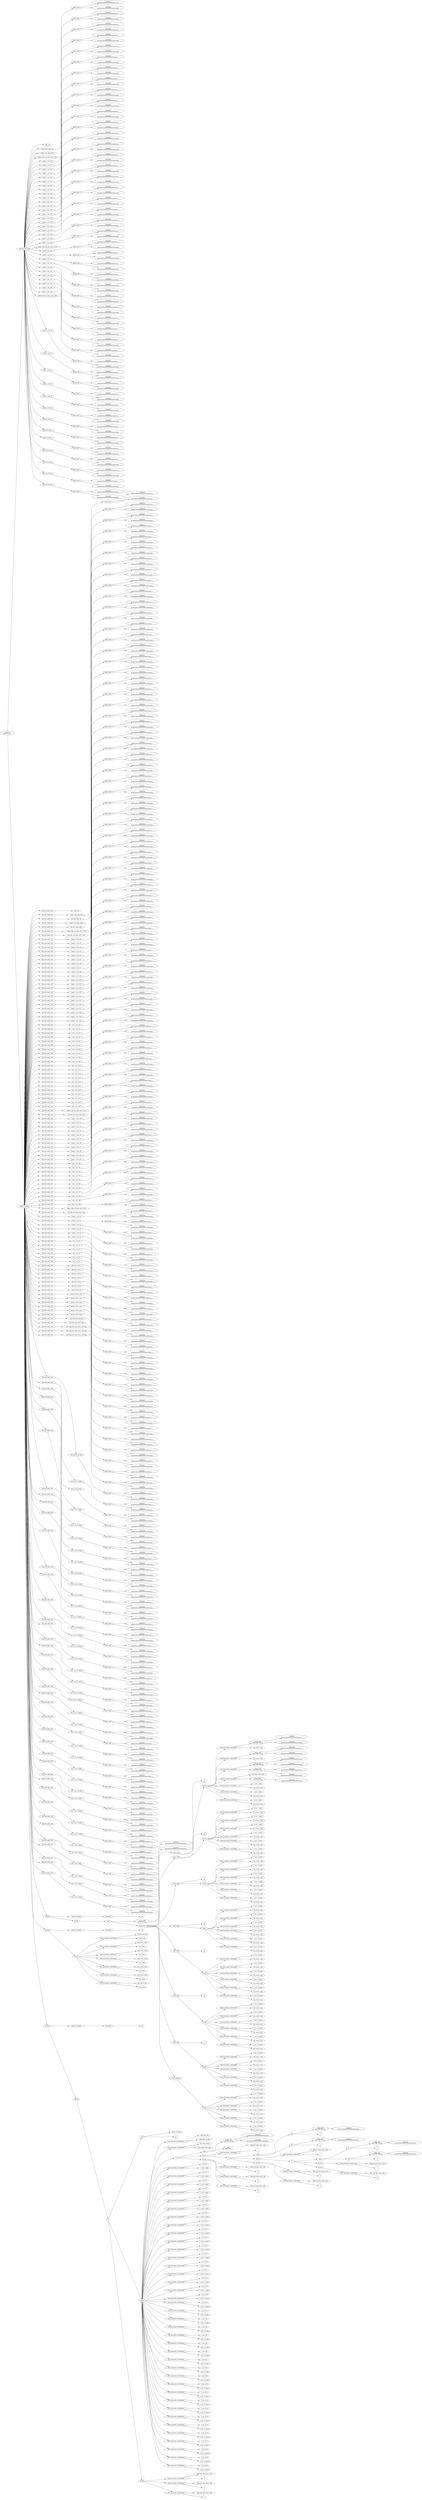 digraph G {	
rankdir=LR;	
ranksep=.25;
	0 [label=< MODULE<br/>port_bus_1to0_1>];
	1 [label=< VAR_DECLARE_LIST>];
	0 -> 1;
	2 [label=< input clk>];
	1 -> 2;
	3 [label=< output vidin_addr_reg>];
	1 -> 3;
	4 [label=<RANGE_REF>];
	3 -> 4;
	5 [label=< 00000012<br/>00000000000000000000000000010010>];
	4 -> 5;
	6 [label=< 00000000<br/>00000000000000000000000000000000>];
	4 -> 6;
	7 [label=< output svid_comp_switch>];
	1 -> 7;
	8 [label=< output vidin_new_data_scld_1_1to0>];
	1 -> 8;
	9 [label=< output v_corr_200>];
	1 -> 9;
	10 [label=<RANGE_REF>];
	9 -> 10;
	11 [label=< 00000007<br/>00000000000000000000000000000111>];
	10 -> 11;
	12 [label=< 00000000<br/>00000000000000000000000000000000>];
	10 -> 12;
	13 [label=< output v_corr_201>];
	1 -> 13;
	14 [label=<RANGE_REF>];
	13 -> 14;
	15 [label=< 00000007<br/>00000000000000000000000000000111>];
	14 -> 15;
	16 [label=< 00000000<br/>00000000000000000000000000000000>];
	14 -> 16;
	17 [label=< output v_corr_202>];
	1 -> 17;
	18 [label=<RANGE_REF>];
	17 -> 18;
	19 [label=< 00000007<br/>00000000000000000000000000000111>];
	18 -> 19;
	20 [label=< 00000000<br/>00000000000000000000000000000000>];
	18 -> 20;
	21 [label=< output v_corr_203>];
	1 -> 21;
	22 [label=<RANGE_REF>];
	21 -> 22;
	23 [label=< 00000007<br/>00000000000000000000000000000111>];
	22 -> 23;
	24 [label=< 00000000<br/>00000000000000000000000000000000>];
	22 -> 24;
	25 [label=< output v_corr_204>];
	1 -> 25;
	26 [label=<RANGE_REF>];
	25 -> 26;
	27 [label=< 00000007<br/>00000000000000000000000000000111>];
	26 -> 27;
	28 [label=< 00000000<br/>00000000000000000000000000000000>];
	26 -> 28;
	29 [label=< output v_corr_205>];
	1 -> 29;
	30 [label=<RANGE_REF>];
	29 -> 30;
	31 [label=< 00000007<br/>00000000000000000000000000000111>];
	30 -> 31;
	32 [label=< 00000000<br/>00000000000000000000000000000000>];
	30 -> 32;
	33 [label=< output v_corr_206>];
	1 -> 33;
	34 [label=<RANGE_REF>];
	33 -> 34;
	35 [label=< 00000007<br/>00000000000000000000000000000111>];
	34 -> 35;
	36 [label=< 00000000<br/>00000000000000000000000000000000>];
	34 -> 36;
	37 [label=< output v_corr_207>];
	1 -> 37;
	38 [label=<RANGE_REF>];
	37 -> 38;
	39 [label=< 00000007<br/>00000000000000000000000000000111>];
	38 -> 39;
	40 [label=< 00000000<br/>00000000000000000000000000000000>];
	38 -> 40;
	41 [label=< output v_corr_208>];
	1 -> 41;
	42 [label=<RANGE_REF>];
	41 -> 42;
	43 [label=< 00000007<br/>00000000000000000000000000000111>];
	42 -> 43;
	44 [label=< 00000000<br/>00000000000000000000000000000000>];
	42 -> 44;
	45 [label=< output v_corr_209>];
	1 -> 45;
	46 [label=<RANGE_REF>];
	45 -> 46;
	47 [label=< 00000007<br/>00000000000000000000000000000111>];
	46 -> 47;
	48 [label=< 00000000<br/>00000000000000000000000000000000>];
	46 -> 48;
	49 [label=< output v_corr_2010>];
	1 -> 49;
	50 [label=<RANGE_REF>];
	49 -> 50;
	51 [label=< 00000007<br/>00000000000000000000000000000111>];
	50 -> 51;
	52 [label=< 00000000<br/>00000000000000000000000000000000>];
	50 -> 52;
	53 [label=< output v_corr_2011>];
	1 -> 53;
	54 [label=<RANGE_REF>];
	53 -> 54;
	55 [label=< 00000007<br/>00000000000000000000000000000111>];
	54 -> 55;
	56 [label=< 00000000<br/>00000000000000000000000000000000>];
	54 -> 56;
	57 [label=< output v_corr_2012>];
	1 -> 57;
	58 [label=<RANGE_REF>];
	57 -> 58;
	59 [label=< 00000007<br/>00000000000000000000000000000111>];
	58 -> 59;
	60 [label=< 00000000<br/>00000000000000000000000000000000>];
	58 -> 60;
	61 [label=< output v_corr_2013>];
	1 -> 61;
	62 [label=<RANGE_REF>];
	61 -> 62;
	63 [label=< 00000007<br/>00000000000000000000000000000111>];
	62 -> 63;
	64 [label=< 00000000<br/>00000000000000000000000000000000>];
	62 -> 64;
	65 [label=< output v_corr_2014>];
	1 -> 65;
	66 [label=<RANGE_REF>];
	65 -> 66;
	67 [label=< 00000007<br/>00000000000000000000000000000111>];
	66 -> 67;
	68 [label=< 00000000<br/>00000000000000000000000000000000>];
	66 -> 68;
	69 [label=< output v_corr_2015>];
	1 -> 69;
	70 [label=<RANGE_REF>];
	69 -> 70;
	71 [label=< 00000007<br/>00000000000000000000000000000111>];
	70 -> 71;
	72 [label=< 00000000<br/>00000000000000000000000000000000>];
	70 -> 72;
	73 [label=< output v_corr_2016>];
	1 -> 73;
	74 [label=<RANGE_REF>];
	73 -> 74;
	75 [label=< 00000007<br/>00000000000000000000000000000111>];
	74 -> 75;
	76 [label=< 00000000<br/>00000000000000000000000000000000>];
	74 -> 76;
	77 [label=< output v_corr_2017>];
	1 -> 77;
	78 [label=<RANGE_REF>];
	77 -> 78;
	79 [label=< 00000007<br/>00000000000000000000000000000111>];
	78 -> 79;
	80 [label=< 00000000<br/>00000000000000000000000000000000>];
	78 -> 80;
	81 [label=< output v_corr_2018>];
	1 -> 81;
	82 [label=<RANGE_REF>];
	81 -> 82;
	83 [label=< 00000007<br/>00000000000000000000000000000111>];
	82 -> 83;
	84 [label=< 00000000<br/>00000000000000000000000000000000>];
	82 -> 84;
	85 [label=< output v_corr_2019>];
	1 -> 85;
	86 [label=<RANGE_REF>];
	85 -> 86;
	87 [label=< 00000007<br/>00000000000000000000000000000111>];
	86 -> 87;
	88 [label=< 00000000<br/>00000000000000000000000000000000>];
	86 -> 88;
	89 [label=< output v_corr_2020>];
	1 -> 89;
	90 [label=<RANGE_REF>];
	89 -> 90;
	91 [label=< 00000007<br/>00000000000000000000000000000111>];
	90 -> 91;
	92 [label=< 00000000<br/>00000000000000000000000000000000>];
	90 -> 92;
	93 [label=< output vidin_new_data_scld_2_1to0>];
	1 -> 93;
	94 [label=< output v_corr_100>];
	1 -> 94;
	95 [label=<RANGE_REF>];
	94 -> 95;
	96 [label=< 00000007<br/>00000000000000000000000000000111>];
	95 -> 96;
	97 [label=< 00000000<br/>00000000000000000000000000000000>];
	95 -> 97;
	98 [label=< output v_corr_101>];
	1 -> 98;
	99 [label=<RANGE_REF>];
	98 -> 99;
	100 [label=< 00000007<br/>00000000000000000000000000000111>];
	99 -> 100;
	101 [label=< 00000000<br/>00000000000000000000000000000000>];
	99 -> 101;
	102 [label=< output v_corr_102>];
	1 -> 102;
	103 [label=<RANGE_REF>];
	102 -> 103;
	104 [label=< 00000007<br/>00000000000000000000000000000111>];
	103 -> 104;
	105 [label=< 00000000<br/>00000000000000000000000000000000>];
	103 -> 105;
	106 [label=< output v_corr_103>];
	1 -> 106;
	107 [label=<RANGE_REF>];
	106 -> 107;
	108 [label=< 00000007<br/>00000000000000000000000000000111>];
	107 -> 108;
	109 [label=< 00000000<br/>00000000000000000000000000000000>];
	107 -> 109;
	110 [label=< output v_corr_104>];
	1 -> 110;
	111 [label=<RANGE_REF>];
	110 -> 111;
	112 [label=< 00000007<br/>00000000000000000000000000000111>];
	111 -> 112;
	113 [label=< 00000000<br/>00000000000000000000000000000000>];
	111 -> 113;
	114 [label=< output v_corr_105>];
	1 -> 114;
	115 [label=<RANGE_REF>];
	114 -> 115;
	116 [label=< 00000007<br/>00000000000000000000000000000111>];
	115 -> 116;
	117 [label=< 00000000<br/>00000000000000000000000000000000>];
	115 -> 117;
	118 [label=< output v_corr_106>];
	1 -> 118;
	119 [label=<RANGE_REF>];
	118 -> 119;
	120 [label=< 00000007<br/>00000000000000000000000000000111>];
	119 -> 120;
	121 [label=< 00000000<br/>00000000000000000000000000000000>];
	119 -> 121;
	122 [label=< output v_corr_107>];
	1 -> 122;
	123 [label=<RANGE_REF>];
	122 -> 123;
	124 [label=< 00000007<br/>00000000000000000000000000000111>];
	123 -> 124;
	125 [label=< 00000000<br/>00000000000000000000000000000000>];
	123 -> 125;
	126 [label=< output v_corr_108>];
	1 -> 126;
	127 [label=<RANGE_REF>];
	126 -> 127;
	128 [label=< 00000007<br/>00000000000000000000000000000111>];
	127 -> 128;
	129 [label=< 00000000<br/>00000000000000000000000000000000>];
	127 -> 129;
	130 [label=< output v_corr_109>];
	1 -> 130;
	131 [label=<RANGE_REF>];
	130 -> 131;
	132 [label=< 00000007<br/>00000000000000000000000000000111>];
	131 -> 132;
	133 [label=< 00000000<br/>00000000000000000000000000000000>];
	131 -> 133;
	134 [label=< output v_corr_1010>];
	1 -> 134;
	135 [label=<RANGE_REF>];
	134 -> 135;
	136 [label=< 00000007<br/>00000000000000000000000000000111>];
	135 -> 136;
	137 [label=< 00000000<br/>00000000000000000000000000000000>];
	135 -> 137;
	138 [label=< output vidin_new_data_scld_4_1to0>];
	1 -> 138;
	139 [label=< output v_corr_50>];
	1 -> 139;
	140 [label=<RANGE_REF>];
	139 -> 140;
	141 [label=< 00000007<br/>00000000000000000000000000000111>];
	140 -> 141;
	142 [label=< 00000000<br/>00000000000000000000000000000000>];
	140 -> 142;
	143 [label=< output v_corr_51>];
	1 -> 143;
	144 [label=<RANGE_REF>];
	143 -> 144;
	145 [label=< 00000007<br/>00000000000000000000000000000111>];
	144 -> 145;
	146 [label=< 00000000<br/>00000000000000000000000000000000>];
	144 -> 146;
	147 [label=< output v_corr_52>];
	1 -> 147;
	148 [label=<RANGE_REF>];
	147 -> 148;
	149 [label=< 00000007<br/>00000000000000000000000000000111>];
	148 -> 149;
	150 [label=< 00000000<br/>00000000000000000000000000000000>];
	148 -> 150;
	151 [label=< output v_corr_53>];
	1 -> 151;
	152 [label=<RANGE_REF>];
	151 -> 152;
	153 [label=< 00000007<br/>00000000000000000000000000000111>];
	152 -> 153;
	154 [label=< 00000000<br/>00000000000000000000000000000000>];
	152 -> 154;
	155 [label=< output v_corr_54>];
	1 -> 155;
	156 [label=<RANGE_REF>];
	155 -> 156;
	157 [label=< 00000007<br/>00000000000000000000000000000111>];
	156 -> 157;
	158 [label=< 00000000<br/>00000000000000000000000000000000>];
	156 -> 158;
	159 [label=< output v_corr_55>];
	1 -> 159;
	160 [label=<RANGE_REF>];
	159 -> 160;
	161 [label=< 00000007<br/>00000000000000000000000000000111>];
	160 -> 161;
	162 [label=< 00000000<br/>00000000000000000000000000000000>];
	160 -> 162;
	163 [label=< input bus_word_1>];
	1 -> 163;
	164 [label=<RANGE_REF>];
	163 -> 164;
	165 [label=< 00000007<br/>00000000000000000000000000000111>];
	164 -> 165;
	166 [label=< 00000000<br/>00000000000000000000000000000000>];
	164 -> 166;
	167 [label=< input bus_word_2>];
	1 -> 167;
	168 [label=<RANGE_REF>];
	167 -> 168;
	169 [label=< 00000007<br/>00000000000000000000000000000111>];
	168 -> 169;
	170 [label=< 00000000<br/>00000000000000000000000000000000>];
	168 -> 170;
	171 [label=< input bus_word_3>];
	1 -> 171;
	172 [label=<RANGE_REF>];
	171 -> 172;
	173 [label=< 00000007<br/>00000000000000000000000000000111>];
	172 -> 173;
	174 [label=< 00000000<br/>00000000000000000000000000000000>];
	172 -> 174;
	175 [label=< input bus_word_4>];
	1 -> 175;
	176 [label=<RANGE_REF>];
	175 -> 176;
	177 [label=< 00000007<br/>00000000000000000000000000000111>];
	176 -> 177;
	178 [label=< 00000000<br/>00000000000000000000000000000000>];
	176 -> 178;
	179 [label=< input bus_word_5>];
	1 -> 179;
	180 [label=<RANGE_REF>];
	179 -> 180;
	181 [label=< 00000007<br/>00000000000000000000000000000111>];
	180 -> 181;
	182 [label=< 00000000<br/>00000000000000000000000000000000>];
	180 -> 182;
	183 [label=< input bus_word_6>];
	1 -> 183;
	184 [label=<RANGE_REF>];
	183 -> 184;
	185 [label=< 00000007<br/>00000000000000000000000000000111>];
	184 -> 185;
	186 [label=< 00000000<br/>00000000000000000000000000000000>];
	184 -> 186;
	187 [label=< input counter_out>];
	1 -> 187;
	188 [label=<RANGE_REF>];
	187 -> 188;
	189 [label=< 00000002<br/>00000000000000000000000000000010>];
	188 -> 189;
	190 [label=< 00000000<br/>00000000000000000000000000000000>];
	188 -> 190;
	191 [label=< MODULE_ITEMS>];
	0 -> 191;
	192 [label=< VAR_DECLARE_LIST>];
	191 -> 192;
	193 [label=< input clk>];
	192 -> 193;
	194 [label=< VAR_DECLARE_LIST>];
	191 -> 194;
	195 [label=< output vidin_addr_reg>];
	194 -> 195;
	196 [label=<RANGE_REF>];
	195 -> 196;
	197 [label=< 00000012<br/>00000000000000000000000000010010>];
	196 -> 197;
	198 [label=< 00000000<br/>00000000000000000000000000000000>];
	196 -> 198;
	199 [label=< VAR_DECLARE_LIST>];
	191 -> 199;
	200 [label=< reg vidin_addr_reg>];
	199 -> 200;
	201 [label=<RANGE_REF>];
	200 -> 201;
	202 [label=< 00000012<br/>00000000000000000000000000010010>];
	201 -> 202;
	203 [label=< 00000000<br/>00000000000000000000000000000000>];
	201 -> 203;
	204 [label=< VAR_DECLARE_LIST>];
	191 -> 204;
	205 [label=< output svid_comp_switch>];
	204 -> 205;
	206 [label=< VAR_DECLARE_LIST>];
	191 -> 206;
	207 [label=< reg svid_comp_switch>];
	206 -> 207;
	208 [label=< VAR_DECLARE_LIST>];
	191 -> 208;
	209 [label=< output vidin_new_data_scld_1_1to0>];
	208 -> 209;
	210 [label=< VAR_DECLARE_LIST>];
	191 -> 210;
	211 [label=< reg vidin_new_data_scld_1_1to0>];
	210 -> 211;
	212 [label=< VAR_DECLARE_LIST>];
	191 -> 212;
	213 [label=< output v_corr_200>];
	212 -> 213;
	214 [label=<RANGE_REF>];
	213 -> 214;
	215 [label=< 00000007<br/>00000000000000000000000000000111>];
	214 -> 215;
	216 [label=< 00000000<br/>00000000000000000000000000000000>];
	214 -> 216;
	217 [label=< VAR_DECLARE_LIST>];
	191 -> 217;
	218 [label=< output v_corr_201>];
	217 -> 218;
	219 [label=<RANGE_REF>];
	218 -> 219;
	220 [label=< 00000007<br/>00000000000000000000000000000111>];
	219 -> 220;
	221 [label=< 00000000<br/>00000000000000000000000000000000>];
	219 -> 221;
	222 [label=< VAR_DECLARE_LIST>];
	191 -> 222;
	223 [label=< output v_corr_202>];
	222 -> 223;
	224 [label=<RANGE_REF>];
	223 -> 224;
	225 [label=< 00000007<br/>00000000000000000000000000000111>];
	224 -> 225;
	226 [label=< 00000000<br/>00000000000000000000000000000000>];
	224 -> 226;
	227 [label=< VAR_DECLARE_LIST>];
	191 -> 227;
	228 [label=< output v_corr_203>];
	227 -> 228;
	229 [label=<RANGE_REF>];
	228 -> 229;
	230 [label=< 00000007<br/>00000000000000000000000000000111>];
	229 -> 230;
	231 [label=< 00000000<br/>00000000000000000000000000000000>];
	229 -> 231;
	232 [label=< VAR_DECLARE_LIST>];
	191 -> 232;
	233 [label=< output v_corr_204>];
	232 -> 233;
	234 [label=<RANGE_REF>];
	233 -> 234;
	235 [label=< 00000007<br/>00000000000000000000000000000111>];
	234 -> 235;
	236 [label=< 00000000<br/>00000000000000000000000000000000>];
	234 -> 236;
	237 [label=< VAR_DECLARE_LIST>];
	191 -> 237;
	238 [label=< output v_corr_205>];
	237 -> 238;
	239 [label=<RANGE_REF>];
	238 -> 239;
	240 [label=< 00000007<br/>00000000000000000000000000000111>];
	239 -> 240;
	241 [label=< 00000000<br/>00000000000000000000000000000000>];
	239 -> 241;
	242 [label=< VAR_DECLARE_LIST>];
	191 -> 242;
	243 [label=< output v_corr_206>];
	242 -> 243;
	244 [label=<RANGE_REF>];
	243 -> 244;
	245 [label=< 00000007<br/>00000000000000000000000000000111>];
	244 -> 245;
	246 [label=< 00000000<br/>00000000000000000000000000000000>];
	244 -> 246;
	247 [label=< VAR_DECLARE_LIST>];
	191 -> 247;
	248 [label=< output v_corr_207>];
	247 -> 248;
	249 [label=<RANGE_REF>];
	248 -> 249;
	250 [label=< 00000007<br/>00000000000000000000000000000111>];
	249 -> 250;
	251 [label=< 00000000<br/>00000000000000000000000000000000>];
	249 -> 251;
	252 [label=< VAR_DECLARE_LIST>];
	191 -> 252;
	253 [label=< output v_corr_208>];
	252 -> 253;
	254 [label=<RANGE_REF>];
	253 -> 254;
	255 [label=< 00000007<br/>00000000000000000000000000000111>];
	254 -> 255;
	256 [label=< 00000000<br/>00000000000000000000000000000000>];
	254 -> 256;
	257 [label=< VAR_DECLARE_LIST>];
	191 -> 257;
	258 [label=< output v_corr_209>];
	257 -> 258;
	259 [label=<RANGE_REF>];
	258 -> 259;
	260 [label=< 00000007<br/>00000000000000000000000000000111>];
	259 -> 260;
	261 [label=< 00000000<br/>00000000000000000000000000000000>];
	259 -> 261;
	262 [label=< VAR_DECLARE_LIST>];
	191 -> 262;
	263 [label=< output v_corr_2010>];
	262 -> 263;
	264 [label=<RANGE_REF>];
	263 -> 264;
	265 [label=< 00000007<br/>00000000000000000000000000000111>];
	264 -> 265;
	266 [label=< 00000000<br/>00000000000000000000000000000000>];
	264 -> 266;
	267 [label=< VAR_DECLARE_LIST>];
	191 -> 267;
	268 [label=< output v_corr_2011>];
	267 -> 268;
	269 [label=<RANGE_REF>];
	268 -> 269;
	270 [label=< 00000007<br/>00000000000000000000000000000111>];
	269 -> 270;
	271 [label=< 00000000<br/>00000000000000000000000000000000>];
	269 -> 271;
	272 [label=< VAR_DECLARE_LIST>];
	191 -> 272;
	273 [label=< output v_corr_2012>];
	272 -> 273;
	274 [label=<RANGE_REF>];
	273 -> 274;
	275 [label=< 00000007<br/>00000000000000000000000000000111>];
	274 -> 275;
	276 [label=< 00000000<br/>00000000000000000000000000000000>];
	274 -> 276;
	277 [label=< VAR_DECLARE_LIST>];
	191 -> 277;
	278 [label=< output v_corr_2013>];
	277 -> 278;
	279 [label=<RANGE_REF>];
	278 -> 279;
	280 [label=< 00000007<br/>00000000000000000000000000000111>];
	279 -> 280;
	281 [label=< 00000000<br/>00000000000000000000000000000000>];
	279 -> 281;
	282 [label=< VAR_DECLARE_LIST>];
	191 -> 282;
	283 [label=< output v_corr_2014>];
	282 -> 283;
	284 [label=<RANGE_REF>];
	283 -> 284;
	285 [label=< 00000007<br/>00000000000000000000000000000111>];
	284 -> 285;
	286 [label=< 00000000<br/>00000000000000000000000000000000>];
	284 -> 286;
	287 [label=< VAR_DECLARE_LIST>];
	191 -> 287;
	288 [label=< output v_corr_2015>];
	287 -> 288;
	289 [label=<RANGE_REF>];
	288 -> 289;
	290 [label=< 00000007<br/>00000000000000000000000000000111>];
	289 -> 290;
	291 [label=< 00000000<br/>00000000000000000000000000000000>];
	289 -> 291;
	292 [label=< VAR_DECLARE_LIST>];
	191 -> 292;
	293 [label=< output v_corr_2016>];
	292 -> 293;
	294 [label=<RANGE_REF>];
	293 -> 294;
	295 [label=< 00000007<br/>00000000000000000000000000000111>];
	294 -> 295;
	296 [label=< 00000000<br/>00000000000000000000000000000000>];
	294 -> 296;
	297 [label=< VAR_DECLARE_LIST>];
	191 -> 297;
	298 [label=< output v_corr_2017>];
	297 -> 298;
	299 [label=<RANGE_REF>];
	298 -> 299;
	300 [label=< 00000007<br/>00000000000000000000000000000111>];
	299 -> 300;
	301 [label=< 00000000<br/>00000000000000000000000000000000>];
	299 -> 301;
	302 [label=< VAR_DECLARE_LIST>];
	191 -> 302;
	303 [label=< output v_corr_2018>];
	302 -> 303;
	304 [label=<RANGE_REF>];
	303 -> 304;
	305 [label=< 00000007<br/>00000000000000000000000000000111>];
	304 -> 305;
	306 [label=< 00000000<br/>00000000000000000000000000000000>];
	304 -> 306;
	307 [label=< VAR_DECLARE_LIST>];
	191 -> 307;
	308 [label=< output v_corr_2019>];
	307 -> 308;
	309 [label=<RANGE_REF>];
	308 -> 309;
	310 [label=< 00000007<br/>00000000000000000000000000000111>];
	309 -> 310;
	311 [label=< 00000000<br/>00000000000000000000000000000000>];
	309 -> 311;
	312 [label=< VAR_DECLARE_LIST>];
	191 -> 312;
	313 [label=< output v_corr_2020>];
	312 -> 313;
	314 [label=<RANGE_REF>];
	313 -> 314;
	315 [label=< 00000007<br/>00000000000000000000000000000111>];
	314 -> 315;
	316 [label=< 00000000<br/>00000000000000000000000000000000>];
	314 -> 316;
	317 [label=< VAR_DECLARE_LIST>];
	191 -> 317;
	318 [label=< reg v_corr_200>];
	317 -> 318;
	319 [label=<RANGE_REF>];
	318 -> 319;
	320 [label=< 00000007<br/>00000000000000000000000000000111>];
	319 -> 320;
	321 [label=< 00000000<br/>00000000000000000000000000000000>];
	319 -> 321;
	322 [label=< VAR_DECLARE_LIST>];
	191 -> 322;
	323 [label=< reg v_corr_201>];
	322 -> 323;
	324 [label=<RANGE_REF>];
	323 -> 324;
	325 [label=< 00000007<br/>00000000000000000000000000000111>];
	324 -> 325;
	326 [label=< 00000000<br/>00000000000000000000000000000000>];
	324 -> 326;
	327 [label=< VAR_DECLARE_LIST>];
	191 -> 327;
	328 [label=< reg v_corr_202>];
	327 -> 328;
	329 [label=<RANGE_REF>];
	328 -> 329;
	330 [label=< 00000007<br/>00000000000000000000000000000111>];
	329 -> 330;
	331 [label=< 00000000<br/>00000000000000000000000000000000>];
	329 -> 331;
	332 [label=< VAR_DECLARE_LIST>];
	191 -> 332;
	333 [label=< reg v_corr_203>];
	332 -> 333;
	334 [label=<RANGE_REF>];
	333 -> 334;
	335 [label=< 00000007<br/>00000000000000000000000000000111>];
	334 -> 335;
	336 [label=< 00000000<br/>00000000000000000000000000000000>];
	334 -> 336;
	337 [label=< VAR_DECLARE_LIST>];
	191 -> 337;
	338 [label=< reg v_corr_204>];
	337 -> 338;
	339 [label=<RANGE_REF>];
	338 -> 339;
	340 [label=< 00000007<br/>00000000000000000000000000000111>];
	339 -> 340;
	341 [label=< 00000000<br/>00000000000000000000000000000000>];
	339 -> 341;
	342 [label=< VAR_DECLARE_LIST>];
	191 -> 342;
	343 [label=< reg v_corr_205>];
	342 -> 343;
	344 [label=<RANGE_REF>];
	343 -> 344;
	345 [label=< 00000007<br/>00000000000000000000000000000111>];
	344 -> 345;
	346 [label=< 00000000<br/>00000000000000000000000000000000>];
	344 -> 346;
	347 [label=< VAR_DECLARE_LIST>];
	191 -> 347;
	348 [label=< reg v_corr_206>];
	347 -> 348;
	349 [label=<RANGE_REF>];
	348 -> 349;
	350 [label=< 00000007<br/>00000000000000000000000000000111>];
	349 -> 350;
	351 [label=< 00000000<br/>00000000000000000000000000000000>];
	349 -> 351;
	352 [label=< VAR_DECLARE_LIST>];
	191 -> 352;
	353 [label=< reg v_corr_207>];
	352 -> 353;
	354 [label=<RANGE_REF>];
	353 -> 354;
	355 [label=< 00000007<br/>00000000000000000000000000000111>];
	354 -> 355;
	356 [label=< 00000000<br/>00000000000000000000000000000000>];
	354 -> 356;
	357 [label=< VAR_DECLARE_LIST>];
	191 -> 357;
	358 [label=< reg v_corr_208>];
	357 -> 358;
	359 [label=<RANGE_REF>];
	358 -> 359;
	360 [label=< 00000007<br/>00000000000000000000000000000111>];
	359 -> 360;
	361 [label=< 00000000<br/>00000000000000000000000000000000>];
	359 -> 361;
	362 [label=< VAR_DECLARE_LIST>];
	191 -> 362;
	363 [label=< reg v_corr_209>];
	362 -> 363;
	364 [label=<RANGE_REF>];
	363 -> 364;
	365 [label=< 00000007<br/>00000000000000000000000000000111>];
	364 -> 365;
	366 [label=< 00000000<br/>00000000000000000000000000000000>];
	364 -> 366;
	367 [label=< VAR_DECLARE_LIST>];
	191 -> 367;
	368 [label=< reg v_corr_2010>];
	367 -> 368;
	369 [label=<RANGE_REF>];
	368 -> 369;
	370 [label=< 00000007<br/>00000000000000000000000000000111>];
	369 -> 370;
	371 [label=< 00000000<br/>00000000000000000000000000000000>];
	369 -> 371;
	372 [label=< VAR_DECLARE_LIST>];
	191 -> 372;
	373 [label=< reg v_corr_2011>];
	372 -> 373;
	374 [label=<RANGE_REF>];
	373 -> 374;
	375 [label=< 00000007<br/>00000000000000000000000000000111>];
	374 -> 375;
	376 [label=< 00000000<br/>00000000000000000000000000000000>];
	374 -> 376;
	377 [label=< VAR_DECLARE_LIST>];
	191 -> 377;
	378 [label=< reg v_corr_2012>];
	377 -> 378;
	379 [label=<RANGE_REF>];
	378 -> 379;
	380 [label=< 00000007<br/>00000000000000000000000000000111>];
	379 -> 380;
	381 [label=< 00000000<br/>00000000000000000000000000000000>];
	379 -> 381;
	382 [label=< VAR_DECLARE_LIST>];
	191 -> 382;
	383 [label=< reg v_corr_2013>];
	382 -> 383;
	384 [label=<RANGE_REF>];
	383 -> 384;
	385 [label=< 00000007<br/>00000000000000000000000000000111>];
	384 -> 385;
	386 [label=< 00000000<br/>00000000000000000000000000000000>];
	384 -> 386;
	387 [label=< VAR_DECLARE_LIST>];
	191 -> 387;
	388 [label=< reg v_corr_2014>];
	387 -> 388;
	389 [label=<RANGE_REF>];
	388 -> 389;
	390 [label=< 00000007<br/>00000000000000000000000000000111>];
	389 -> 390;
	391 [label=< 00000000<br/>00000000000000000000000000000000>];
	389 -> 391;
	392 [label=< VAR_DECLARE_LIST>];
	191 -> 392;
	393 [label=< reg v_corr_2015>];
	392 -> 393;
	394 [label=<RANGE_REF>];
	393 -> 394;
	395 [label=< 00000007<br/>00000000000000000000000000000111>];
	394 -> 395;
	396 [label=< 00000000<br/>00000000000000000000000000000000>];
	394 -> 396;
	397 [label=< VAR_DECLARE_LIST>];
	191 -> 397;
	398 [label=< reg v_corr_2016>];
	397 -> 398;
	399 [label=<RANGE_REF>];
	398 -> 399;
	400 [label=< 00000007<br/>00000000000000000000000000000111>];
	399 -> 400;
	401 [label=< 00000000<br/>00000000000000000000000000000000>];
	399 -> 401;
	402 [label=< VAR_DECLARE_LIST>];
	191 -> 402;
	403 [label=< reg v_corr_2017>];
	402 -> 403;
	404 [label=<RANGE_REF>];
	403 -> 404;
	405 [label=< 00000007<br/>00000000000000000000000000000111>];
	404 -> 405;
	406 [label=< 00000000<br/>00000000000000000000000000000000>];
	404 -> 406;
	407 [label=< VAR_DECLARE_LIST>];
	191 -> 407;
	408 [label=< reg v_corr_2018>];
	407 -> 408;
	409 [label=<RANGE_REF>];
	408 -> 409;
	410 [label=< 00000007<br/>00000000000000000000000000000111>];
	409 -> 410;
	411 [label=< 00000000<br/>00000000000000000000000000000000>];
	409 -> 411;
	412 [label=< VAR_DECLARE_LIST>];
	191 -> 412;
	413 [label=< reg v_corr_2019>];
	412 -> 413;
	414 [label=<RANGE_REF>];
	413 -> 414;
	415 [label=< 00000007<br/>00000000000000000000000000000111>];
	414 -> 415;
	416 [label=< 00000000<br/>00000000000000000000000000000000>];
	414 -> 416;
	417 [label=< VAR_DECLARE_LIST>];
	191 -> 417;
	418 [label=< reg v_corr_2020>];
	417 -> 418;
	419 [label=<RANGE_REF>];
	418 -> 419;
	420 [label=< 00000007<br/>00000000000000000000000000000111>];
	419 -> 420;
	421 [label=< 00000000<br/>00000000000000000000000000000000>];
	419 -> 421;
	422 [label=< VAR_DECLARE_LIST>];
	191 -> 422;
	423 [label=< output vidin_new_data_scld_2_1to0>];
	422 -> 423;
	424 [label=< VAR_DECLARE_LIST>];
	191 -> 424;
	425 [label=< reg vidin_new_data_scld_2_1to0>];
	424 -> 425;
	426 [label=< VAR_DECLARE_LIST>];
	191 -> 426;
	427 [label=< output v_corr_100>];
	426 -> 427;
	428 [label=<RANGE_REF>];
	427 -> 428;
	429 [label=< 00000007<br/>00000000000000000000000000000111>];
	428 -> 429;
	430 [label=< 00000000<br/>00000000000000000000000000000000>];
	428 -> 430;
	431 [label=< VAR_DECLARE_LIST>];
	191 -> 431;
	432 [label=< output v_corr_101>];
	431 -> 432;
	433 [label=<RANGE_REF>];
	432 -> 433;
	434 [label=< 00000007<br/>00000000000000000000000000000111>];
	433 -> 434;
	435 [label=< 00000000<br/>00000000000000000000000000000000>];
	433 -> 435;
	436 [label=< VAR_DECLARE_LIST>];
	191 -> 436;
	437 [label=< output v_corr_102>];
	436 -> 437;
	438 [label=<RANGE_REF>];
	437 -> 438;
	439 [label=< 00000007<br/>00000000000000000000000000000111>];
	438 -> 439;
	440 [label=< 00000000<br/>00000000000000000000000000000000>];
	438 -> 440;
	441 [label=< VAR_DECLARE_LIST>];
	191 -> 441;
	442 [label=< output v_corr_103>];
	441 -> 442;
	443 [label=<RANGE_REF>];
	442 -> 443;
	444 [label=< 00000007<br/>00000000000000000000000000000111>];
	443 -> 444;
	445 [label=< 00000000<br/>00000000000000000000000000000000>];
	443 -> 445;
	446 [label=< VAR_DECLARE_LIST>];
	191 -> 446;
	447 [label=< output v_corr_104>];
	446 -> 447;
	448 [label=<RANGE_REF>];
	447 -> 448;
	449 [label=< 00000007<br/>00000000000000000000000000000111>];
	448 -> 449;
	450 [label=< 00000000<br/>00000000000000000000000000000000>];
	448 -> 450;
	451 [label=< VAR_DECLARE_LIST>];
	191 -> 451;
	452 [label=< output v_corr_105>];
	451 -> 452;
	453 [label=<RANGE_REF>];
	452 -> 453;
	454 [label=< 00000007<br/>00000000000000000000000000000111>];
	453 -> 454;
	455 [label=< 00000000<br/>00000000000000000000000000000000>];
	453 -> 455;
	456 [label=< VAR_DECLARE_LIST>];
	191 -> 456;
	457 [label=< output v_corr_106>];
	456 -> 457;
	458 [label=<RANGE_REF>];
	457 -> 458;
	459 [label=< 00000007<br/>00000000000000000000000000000111>];
	458 -> 459;
	460 [label=< 00000000<br/>00000000000000000000000000000000>];
	458 -> 460;
	461 [label=< VAR_DECLARE_LIST>];
	191 -> 461;
	462 [label=< output v_corr_107>];
	461 -> 462;
	463 [label=<RANGE_REF>];
	462 -> 463;
	464 [label=< 00000007<br/>00000000000000000000000000000111>];
	463 -> 464;
	465 [label=< 00000000<br/>00000000000000000000000000000000>];
	463 -> 465;
	466 [label=< VAR_DECLARE_LIST>];
	191 -> 466;
	467 [label=< output v_corr_108>];
	466 -> 467;
	468 [label=<RANGE_REF>];
	467 -> 468;
	469 [label=< 00000007<br/>00000000000000000000000000000111>];
	468 -> 469;
	470 [label=< 00000000<br/>00000000000000000000000000000000>];
	468 -> 470;
	471 [label=< VAR_DECLARE_LIST>];
	191 -> 471;
	472 [label=< output v_corr_109>];
	471 -> 472;
	473 [label=<RANGE_REF>];
	472 -> 473;
	474 [label=< 00000007<br/>00000000000000000000000000000111>];
	473 -> 474;
	475 [label=< 00000000<br/>00000000000000000000000000000000>];
	473 -> 475;
	476 [label=< VAR_DECLARE_LIST>];
	191 -> 476;
	477 [label=< output v_corr_1010>];
	476 -> 477;
	478 [label=<RANGE_REF>];
	477 -> 478;
	479 [label=< 00000007<br/>00000000000000000000000000000111>];
	478 -> 479;
	480 [label=< 00000000<br/>00000000000000000000000000000000>];
	478 -> 480;
	481 [label=< VAR_DECLARE_LIST>];
	191 -> 481;
	482 [label=< reg v_corr_100>];
	481 -> 482;
	483 [label=<RANGE_REF>];
	482 -> 483;
	484 [label=< 00000007<br/>00000000000000000000000000000111>];
	483 -> 484;
	485 [label=< 00000000<br/>00000000000000000000000000000000>];
	483 -> 485;
	486 [label=< VAR_DECLARE_LIST>];
	191 -> 486;
	487 [label=< reg v_corr_101>];
	486 -> 487;
	488 [label=<RANGE_REF>];
	487 -> 488;
	489 [label=< 00000007<br/>00000000000000000000000000000111>];
	488 -> 489;
	490 [label=< 00000000<br/>00000000000000000000000000000000>];
	488 -> 490;
	491 [label=< VAR_DECLARE_LIST>];
	191 -> 491;
	492 [label=< reg v_corr_102>];
	491 -> 492;
	493 [label=<RANGE_REF>];
	492 -> 493;
	494 [label=< 00000007<br/>00000000000000000000000000000111>];
	493 -> 494;
	495 [label=< 00000000<br/>00000000000000000000000000000000>];
	493 -> 495;
	496 [label=< VAR_DECLARE_LIST>];
	191 -> 496;
	497 [label=< reg v_corr_103>];
	496 -> 497;
	498 [label=<RANGE_REF>];
	497 -> 498;
	499 [label=< 00000007<br/>00000000000000000000000000000111>];
	498 -> 499;
	500 [label=< 00000000<br/>00000000000000000000000000000000>];
	498 -> 500;
	501 [label=< VAR_DECLARE_LIST>];
	191 -> 501;
	502 [label=< reg v_corr_104>];
	501 -> 502;
	503 [label=<RANGE_REF>];
	502 -> 503;
	504 [label=< 00000007<br/>00000000000000000000000000000111>];
	503 -> 504;
	505 [label=< 00000000<br/>00000000000000000000000000000000>];
	503 -> 505;
	506 [label=< VAR_DECLARE_LIST>];
	191 -> 506;
	507 [label=< reg v_corr_105>];
	506 -> 507;
	508 [label=<RANGE_REF>];
	507 -> 508;
	509 [label=< 00000007<br/>00000000000000000000000000000111>];
	508 -> 509;
	510 [label=< 00000000<br/>00000000000000000000000000000000>];
	508 -> 510;
	511 [label=< VAR_DECLARE_LIST>];
	191 -> 511;
	512 [label=< reg v_corr_106>];
	511 -> 512;
	513 [label=<RANGE_REF>];
	512 -> 513;
	514 [label=< 00000007<br/>00000000000000000000000000000111>];
	513 -> 514;
	515 [label=< 00000000<br/>00000000000000000000000000000000>];
	513 -> 515;
	516 [label=< VAR_DECLARE_LIST>];
	191 -> 516;
	517 [label=< reg v_corr_107>];
	516 -> 517;
	518 [label=<RANGE_REF>];
	517 -> 518;
	519 [label=< 00000007<br/>00000000000000000000000000000111>];
	518 -> 519;
	520 [label=< 00000000<br/>00000000000000000000000000000000>];
	518 -> 520;
	521 [label=< VAR_DECLARE_LIST>];
	191 -> 521;
	522 [label=< reg v_corr_108>];
	521 -> 522;
	523 [label=<RANGE_REF>];
	522 -> 523;
	524 [label=< 00000007<br/>00000000000000000000000000000111>];
	523 -> 524;
	525 [label=< 00000000<br/>00000000000000000000000000000000>];
	523 -> 525;
	526 [label=< VAR_DECLARE_LIST>];
	191 -> 526;
	527 [label=< reg v_corr_109>];
	526 -> 527;
	528 [label=<RANGE_REF>];
	527 -> 528;
	529 [label=< 00000007<br/>00000000000000000000000000000111>];
	528 -> 529;
	530 [label=< 00000000<br/>00000000000000000000000000000000>];
	528 -> 530;
	531 [label=< VAR_DECLARE_LIST>];
	191 -> 531;
	532 [label=< reg v_corr_1010>];
	531 -> 532;
	533 [label=<RANGE_REF>];
	532 -> 533;
	534 [label=< 00000007<br/>00000000000000000000000000000111>];
	533 -> 534;
	535 [label=< 00000000<br/>00000000000000000000000000000000>];
	533 -> 535;
	536 [label=< VAR_DECLARE_LIST>];
	191 -> 536;
	537 [label=< output vidin_new_data_scld_4_1to0>];
	536 -> 537;
	538 [label=< VAR_DECLARE_LIST>];
	191 -> 538;
	539 [label=< reg vidin_new_data_scld_4_1to0>];
	538 -> 539;
	540 [label=< VAR_DECLARE_LIST>];
	191 -> 540;
	541 [label=< output v_corr_50>];
	540 -> 541;
	542 [label=<RANGE_REF>];
	541 -> 542;
	543 [label=< 00000007<br/>00000000000000000000000000000111>];
	542 -> 543;
	544 [label=< 00000000<br/>00000000000000000000000000000000>];
	542 -> 544;
	545 [label=< VAR_DECLARE_LIST>];
	191 -> 545;
	546 [label=< output v_corr_51>];
	545 -> 546;
	547 [label=<RANGE_REF>];
	546 -> 547;
	548 [label=< 00000007<br/>00000000000000000000000000000111>];
	547 -> 548;
	549 [label=< 00000000<br/>00000000000000000000000000000000>];
	547 -> 549;
	550 [label=< VAR_DECLARE_LIST>];
	191 -> 550;
	551 [label=< output v_corr_52>];
	550 -> 551;
	552 [label=<RANGE_REF>];
	551 -> 552;
	553 [label=< 00000007<br/>00000000000000000000000000000111>];
	552 -> 553;
	554 [label=< 00000000<br/>00000000000000000000000000000000>];
	552 -> 554;
	555 [label=< VAR_DECLARE_LIST>];
	191 -> 555;
	556 [label=< output v_corr_53>];
	555 -> 556;
	557 [label=<RANGE_REF>];
	556 -> 557;
	558 [label=< 00000007<br/>00000000000000000000000000000111>];
	557 -> 558;
	559 [label=< 00000000<br/>00000000000000000000000000000000>];
	557 -> 559;
	560 [label=< VAR_DECLARE_LIST>];
	191 -> 560;
	561 [label=< output v_corr_54>];
	560 -> 561;
	562 [label=<RANGE_REF>];
	561 -> 562;
	563 [label=< 00000007<br/>00000000000000000000000000000111>];
	562 -> 563;
	564 [label=< 00000000<br/>00000000000000000000000000000000>];
	562 -> 564;
	565 [label=< VAR_DECLARE_LIST>];
	191 -> 565;
	566 [label=< output v_corr_55>];
	565 -> 566;
	567 [label=<RANGE_REF>];
	566 -> 567;
	568 [label=< 00000007<br/>00000000000000000000000000000111>];
	567 -> 568;
	569 [label=< 00000000<br/>00000000000000000000000000000000>];
	567 -> 569;
	570 [label=< VAR_DECLARE_LIST>];
	191 -> 570;
	571 [label=< reg v_corr_50>];
	570 -> 571;
	572 [label=<RANGE_REF>];
	571 -> 572;
	573 [label=< 00000007<br/>00000000000000000000000000000111>];
	572 -> 573;
	574 [label=< 00000000<br/>00000000000000000000000000000000>];
	572 -> 574;
	575 [label=< VAR_DECLARE_LIST>];
	191 -> 575;
	576 [label=< reg v_corr_51>];
	575 -> 576;
	577 [label=<RANGE_REF>];
	576 -> 577;
	578 [label=< 00000007<br/>00000000000000000000000000000111>];
	577 -> 578;
	579 [label=< 00000000<br/>00000000000000000000000000000000>];
	577 -> 579;
	580 [label=< VAR_DECLARE_LIST>];
	191 -> 580;
	581 [label=< reg v_corr_52>];
	580 -> 581;
	582 [label=<RANGE_REF>];
	581 -> 582;
	583 [label=< 00000007<br/>00000000000000000000000000000111>];
	582 -> 583;
	584 [label=< 00000000<br/>00000000000000000000000000000000>];
	582 -> 584;
	585 [label=< VAR_DECLARE_LIST>];
	191 -> 585;
	586 [label=< reg v_corr_53>];
	585 -> 586;
	587 [label=<RANGE_REF>];
	586 -> 587;
	588 [label=< 00000007<br/>00000000000000000000000000000111>];
	587 -> 588;
	589 [label=< 00000000<br/>00000000000000000000000000000000>];
	587 -> 589;
	590 [label=< VAR_DECLARE_LIST>];
	191 -> 590;
	591 [label=< reg v_corr_54>];
	590 -> 591;
	592 [label=<RANGE_REF>];
	591 -> 592;
	593 [label=< 00000007<br/>00000000000000000000000000000111>];
	592 -> 593;
	594 [label=< 00000000<br/>00000000000000000000000000000000>];
	592 -> 594;
	595 [label=< VAR_DECLARE_LIST>];
	191 -> 595;
	596 [label=< reg v_corr_55>];
	595 -> 596;
	597 [label=<RANGE_REF>];
	596 -> 597;
	598 [label=< 00000007<br/>00000000000000000000000000000111>];
	597 -> 598;
	599 [label=< 00000000<br/>00000000000000000000000000000000>];
	597 -> 599;
	600 [label=< VAR_DECLARE_LIST>];
	191 -> 600;
	601 [label=< input bus_word_1>];
	600 -> 601;
	602 [label=<RANGE_REF>];
	601 -> 602;
	603 [label=< 00000007<br/>00000000000000000000000000000111>];
	602 -> 603;
	604 [label=< 00000000<br/>00000000000000000000000000000000>];
	602 -> 604;
	605 [label=< VAR_DECLARE_LIST>];
	191 -> 605;
	606 [label=< input bus_word_2>];
	605 -> 606;
	607 [label=<RANGE_REF>];
	606 -> 607;
	608 [label=< 00000007<br/>00000000000000000000000000000111>];
	607 -> 608;
	609 [label=< 00000000<br/>00000000000000000000000000000000>];
	607 -> 609;
	610 [label=< VAR_DECLARE_LIST>];
	191 -> 610;
	611 [label=< input bus_word_3>];
	610 -> 611;
	612 [label=<RANGE_REF>];
	611 -> 612;
	613 [label=< 00000007<br/>00000000000000000000000000000111>];
	612 -> 613;
	614 [label=< 00000000<br/>00000000000000000000000000000000>];
	612 -> 614;
	615 [label=< VAR_DECLARE_LIST>];
	191 -> 615;
	616 [label=< input bus_word_4>];
	615 -> 616;
	617 [label=<RANGE_REF>];
	616 -> 617;
	618 [label=< 00000007<br/>00000000000000000000000000000111>];
	617 -> 618;
	619 [label=< 00000000<br/>00000000000000000000000000000000>];
	617 -> 619;
	620 [label=< VAR_DECLARE_LIST>];
	191 -> 620;
	621 [label=< input bus_word_5>];
	620 -> 621;
	622 [label=<RANGE_REF>];
	621 -> 622;
	623 [label=< 00000007<br/>00000000000000000000000000000111>];
	622 -> 623;
	624 [label=< 00000000<br/>00000000000000000000000000000000>];
	622 -> 624;
	625 [label=< VAR_DECLARE_LIST>];
	191 -> 625;
	626 [label=< input bus_word_6>];
	625 -> 626;
	627 [label=<RANGE_REF>];
	626 -> 627;
	628 [label=< 00000007<br/>00000000000000000000000000000111>];
	627 -> 628;
	629 [label=< 00000000<br/>00000000000000000000000000000000>];
	627 -> 629;
	630 [label=< VAR_DECLARE_LIST>];
	191 -> 630;
	631 [label=< input counter_out>];
	630 -> 631;
	632 [label=<RANGE_REF>];
	631 -> 632;
	633 [label=< 00000002<br/>00000000000000000000000000000010>];
	632 -> 633;
	634 [label=< 00000000<br/>00000000000000000000000000000000>];
	632 -> 634;
	635 [label=< VAR_DECLARE_LIST>];
	191 -> 635;
	636 [label=< reg bus_word_1_tmp>];
	635 -> 636;
	637 [label=<RANGE_REF>];
	636 -> 637;
	638 [label=< 00000007<br/>00000000000000000000000000000111>];
	637 -> 638;
	639 [label=< 00000000<br/>00000000000000000000000000000000>];
	637 -> 639;
	640 [label=< VAR_DECLARE_LIST>];
	191 -> 640;
	641 [label=< reg bus_word_2_tmp>];
	640 -> 641;
	642 [label=<RANGE_REF>];
	641 -> 642;
	643 [label=< 00000007<br/>00000000000000000000000000000111>];
	642 -> 643;
	644 [label=< 00000000<br/>00000000000000000000000000000000>];
	642 -> 644;
	645 [label=< VAR_DECLARE_LIST>];
	191 -> 645;
	646 [label=< reg bus_word_3_tmp>];
	645 -> 646;
	647 [label=<RANGE_REF>];
	646 -> 647;
	648 [label=< 00000007<br/>00000000000000000000000000000111>];
	647 -> 648;
	649 [label=< 00000000<br/>00000000000000000000000000000000>];
	647 -> 649;
	650 [label=< VAR_DECLARE_LIST>];
	191 -> 650;
	651 [label=< reg bus_word_4_tmp>];
	650 -> 651;
	652 [label=<RANGE_REF>];
	651 -> 652;
	653 [label=< 00000007<br/>00000000000000000000000000000111>];
	652 -> 653;
	654 [label=< 00000000<br/>00000000000000000000000000000000>];
	652 -> 654;
	655 [label=< VAR_DECLARE_LIST>];
	191 -> 655;
	656 [label=< reg bus_word_5_tmp>];
	655 -> 656;
	657 [label=<RANGE_REF>];
	656 -> 657;
	658 [label=< 00000007<br/>00000000000000000000000000000111>];
	657 -> 658;
	659 [label=< 00000000<br/>00000000000000000000000000000000>];
	657 -> 659;
	660 [label=< VAR_DECLARE_LIST>];
	191 -> 660;
	661 [label=< reg bus_word_6_tmp>];
	660 -> 661;
	662 [label=<RANGE_REF>];
	661 -> 662;
	663 [label=< 00000007<br/>00000000000000000000000000000111>];
	662 -> 663;
	664 [label=< 00000000<br/>00000000000000000000000000000000>];
	662 -> 664;
	665 [label=< VAR_DECLARE_LIST>];
	191 -> 665;
	666 [label=< reg vidin_addr_reg_tmp>];
	665 -> 666;
	667 [label=<RANGE_REF>];
	666 -> 667;
	668 [label=< 00000012<br/>00000000000000000000000000010010>];
	667 -> 668;
	669 [label=< 00000000<br/>00000000000000000000000000000000>];
	667 -> 669;
	670 [label=< VAR_DECLARE_LIST>];
	191 -> 670;
	671 [label=< reg svid_comp_switch_tmp>];
	670 -> 671;
	672 [label=< VAR_DECLARE_LIST>];
	191 -> 672;
	673 [label=< wire vidin_new_data_scld_1_1to0_tmp>];
	672 -> 673;
	674 [label=< VAR_DECLARE_LIST>];
	191 -> 674;
	675 [label=< wire vidin_new_data_scld_2_1to0_tmp>];
	674 -> 675;
	676 [label=< VAR_DECLARE_LIST>];
	191 -> 676;
	677 [label=< wire vidin_new_data_scld_4_1to0_tmp>];
	676 -> 677;
	678 [label=< VAR_DECLARE_LIST>];
	191 -> 678;
	679 [label=< reg counter_out_tmp>];
	678 -> 679;
	680 [label=<RANGE_REF>];
	679 -> 680;
	681 [label=< 00000002<br/>00000000000000000000000000000010>];
	680 -> 681;
	682 [label=< 00000000<br/>00000000000000000000000000000000>];
	680 -> 682;
	683 [label=< VAR_DECLARE_LIST>];
	191 -> 683;
	684 [label=< reg v_corr_20_tmp0>];
	683 -> 684;
	685 [label=<RANGE_REF>];
	684 -> 685;
	686 [label=< 00000007<br/>00000000000000000000000000000111>];
	685 -> 686;
	687 [label=< 00000000<br/>00000000000000000000000000000000>];
	685 -> 687;
	688 [label=< VAR_DECLARE_LIST>];
	191 -> 688;
	689 [label=< reg v_corr_20_tmp1>];
	688 -> 689;
	690 [label=<RANGE_REF>];
	689 -> 690;
	691 [label=< 00000007<br/>00000000000000000000000000000111>];
	690 -> 691;
	692 [label=< 00000000<br/>00000000000000000000000000000000>];
	690 -> 692;
	693 [label=< VAR_DECLARE_LIST>];
	191 -> 693;
	694 [label=< reg v_corr_20_tmp2>];
	693 -> 694;
	695 [label=<RANGE_REF>];
	694 -> 695;
	696 [label=< 00000007<br/>00000000000000000000000000000111>];
	695 -> 696;
	697 [label=< 00000000<br/>00000000000000000000000000000000>];
	695 -> 697;
	698 [label=< VAR_DECLARE_LIST>];
	191 -> 698;
	699 [label=< reg v_corr_20_tmp3>];
	698 -> 699;
	700 [label=<RANGE_REF>];
	699 -> 700;
	701 [label=< 00000007<br/>00000000000000000000000000000111>];
	700 -> 701;
	702 [label=< 00000000<br/>00000000000000000000000000000000>];
	700 -> 702;
	703 [label=< VAR_DECLARE_LIST>];
	191 -> 703;
	704 [label=< reg v_corr_20_tmp4>];
	703 -> 704;
	705 [label=<RANGE_REF>];
	704 -> 705;
	706 [label=< 00000007<br/>00000000000000000000000000000111>];
	705 -> 706;
	707 [label=< 00000000<br/>00000000000000000000000000000000>];
	705 -> 707;
	708 [label=< VAR_DECLARE_LIST>];
	191 -> 708;
	709 [label=< reg v_corr_20_tmp5>];
	708 -> 709;
	710 [label=<RANGE_REF>];
	709 -> 710;
	711 [label=< 00000007<br/>00000000000000000000000000000111>];
	710 -> 711;
	712 [label=< 00000000<br/>00000000000000000000000000000000>];
	710 -> 712;
	713 [label=< VAR_DECLARE_LIST>];
	191 -> 713;
	714 [label=< reg v_corr_20_tmp6>];
	713 -> 714;
	715 [label=<RANGE_REF>];
	714 -> 715;
	716 [label=< 00000007<br/>00000000000000000000000000000111>];
	715 -> 716;
	717 [label=< 00000000<br/>00000000000000000000000000000000>];
	715 -> 717;
	718 [label=< VAR_DECLARE_LIST>];
	191 -> 718;
	719 [label=< reg v_corr_20_tmp7>];
	718 -> 719;
	720 [label=<RANGE_REF>];
	719 -> 720;
	721 [label=< 00000007<br/>00000000000000000000000000000111>];
	720 -> 721;
	722 [label=< 00000000<br/>00000000000000000000000000000000>];
	720 -> 722;
	723 [label=< VAR_DECLARE_LIST>];
	191 -> 723;
	724 [label=< reg v_corr_20_tmp8>];
	723 -> 724;
	725 [label=<RANGE_REF>];
	724 -> 725;
	726 [label=< 00000007<br/>00000000000000000000000000000111>];
	725 -> 726;
	727 [label=< 00000000<br/>00000000000000000000000000000000>];
	725 -> 727;
	728 [label=< VAR_DECLARE_LIST>];
	191 -> 728;
	729 [label=< reg v_corr_20_tmp9>];
	728 -> 729;
	730 [label=<RANGE_REF>];
	729 -> 730;
	731 [label=< 00000007<br/>00000000000000000000000000000111>];
	730 -> 731;
	732 [label=< 00000000<br/>00000000000000000000000000000000>];
	730 -> 732;
	733 [label=< VAR_DECLARE_LIST>];
	191 -> 733;
	734 [label=< reg v_corr_20_tmp10>];
	733 -> 734;
	735 [label=<RANGE_REF>];
	734 -> 735;
	736 [label=< 00000007<br/>00000000000000000000000000000111>];
	735 -> 736;
	737 [label=< 00000000<br/>00000000000000000000000000000000>];
	735 -> 737;
	738 [label=< VAR_DECLARE_LIST>];
	191 -> 738;
	739 [label=< reg v_corr_20_tmp11>];
	738 -> 739;
	740 [label=<RANGE_REF>];
	739 -> 740;
	741 [label=< 00000007<br/>00000000000000000000000000000111>];
	740 -> 741;
	742 [label=< 00000000<br/>00000000000000000000000000000000>];
	740 -> 742;
	743 [label=< VAR_DECLARE_LIST>];
	191 -> 743;
	744 [label=< reg v_corr_20_tmp12>];
	743 -> 744;
	745 [label=<RANGE_REF>];
	744 -> 745;
	746 [label=< 00000007<br/>00000000000000000000000000000111>];
	745 -> 746;
	747 [label=< 00000000<br/>00000000000000000000000000000000>];
	745 -> 747;
	748 [label=< VAR_DECLARE_LIST>];
	191 -> 748;
	749 [label=< reg v_corr_20_tmp13>];
	748 -> 749;
	750 [label=<RANGE_REF>];
	749 -> 750;
	751 [label=< 00000007<br/>00000000000000000000000000000111>];
	750 -> 751;
	752 [label=< 00000000<br/>00000000000000000000000000000000>];
	750 -> 752;
	753 [label=< VAR_DECLARE_LIST>];
	191 -> 753;
	754 [label=< reg v_corr_20_tmp14>];
	753 -> 754;
	755 [label=<RANGE_REF>];
	754 -> 755;
	756 [label=< 00000007<br/>00000000000000000000000000000111>];
	755 -> 756;
	757 [label=< 00000000<br/>00000000000000000000000000000000>];
	755 -> 757;
	758 [label=< VAR_DECLARE_LIST>];
	191 -> 758;
	759 [label=< reg v_corr_20_tmp15>];
	758 -> 759;
	760 [label=<RANGE_REF>];
	759 -> 760;
	761 [label=< 00000007<br/>00000000000000000000000000000111>];
	760 -> 761;
	762 [label=< 00000000<br/>00000000000000000000000000000000>];
	760 -> 762;
	763 [label=< VAR_DECLARE_LIST>];
	191 -> 763;
	764 [label=< reg v_corr_20_tmp16>];
	763 -> 764;
	765 [label=<RANGE_REF>];
	764 -> 765;
	766 [label=< 00000007<br/>00000000000000000000000000000111>];
	765 -> 766;
	767 [label=< 00000000<br/>00000000000000000000000000000000>];
	765 -> 767;
	768 [label=< VAR_DECLARE_LIST>];
	191 -> 768;
	769 [label=< reg v_corr_20_tmp17>];
	768 -> 769;
	770 [label=<RANGE_REF>];
	769 -> 770;
	771 [label=< 00000007<br/>00000000000000000000000000000111>];
	770 -> 771;
	772 [label=< 00000000<br/>00000000000000000000000000000000>];
	770 -> 772;
	773 [label=< VAR_DECLARE_LIST>];
	191 -> 773;
	774 [label=< reg v_corr_20_tmp18>];
	773 -> 774;
	775 [label=<RANGE_REF>];
	774 -> 775;
	776 [label=< 00000007<br/>00000000000000000000000000000111>];
	775 -> 776;
	777 [label=< 00000000<br/>00000000000000000000000000000000>];
	775 -> 777;
	778 [label=< VAR_DECLARE_LIST>];
	191 -> 778;
	779 [label=< reg v_corr_20_tmp19>];
	778 -> 779;
	780 [label=<RANGE_REF>];
	779 -> 780;
	781 [label=< 00000007<br/>00000000000000000000000000000111>];
	780 -> 781;
	782 [label=< 00000000<br/>00000000000000000000000000000000>];
	780 -> 782;
	783 [label=< VAR_DECLARE_LIST>];
	191 -> 783;
	784 [label=< reg v_corr_20_tmp20>];
	783 -> 784;
	785 [label=<RANGE_REF>];
	784 -> 785;
	786 [label=< 00000007<br/>00000000000000000000000000000111>];
	785 -> 786;
	787 [label=< 00000000<br/>00000000000000000000000000000000>];
	785 -> 787;
	788 [label=< VAR_DECLARE_LIST>];
	191 -> 788;
	789 [label=< reg v_corr_10_tmp0>];
	788 -> 789;
	790 [label=<RANGE_REF>];
	789 -> 790;
	791 [label=< 00000007<br/>00000000000000000000000000000111>];
	790 -> 791;
	792 [label=< 00000000<br/>00000000000000000000000000000000>];
	790 -> 792;
	793 [label=< VAR_DECLARE_LIST>];
	191 -> 793;
	794 [label=< reg v_corr_10_tmp1>];
	793 -> 794;
	795 [label=<RANGE_REF>];
	794 -> 795;
	796 [label=< 00000007<br/>00000000000000000000000000000111>];
	795 -> 796;
	797 [label=< 00000000<br/>00000000000000000000000000000000>];
	795 -> 797;
	798 [label=< VAR_DECLARE_LIST>];
	191 -> 798;
	799 [label=< reg v_corr_10_tmp2>];
	798 -> 799;
	800 [label=<RANGE_REF>];
	799 -> 800;
	801 [label=< 00000007<br/>00000000000000000000000000000111>];
	800 -> 801;
	802 [label=< 00000000<br/>00000000000000000000000000000000>];
	800 -> 802;
	803 [label=< VAR_DECLARE_LIST>];
	191 -> 803;
	804 [label=< reg v_corr_10_tmp3>];
	803 -> 804;
	805 [label=<RANGE_REF>];
	804 -> 805;
	806 [label=< 00000007<br/>00000000000000000000000000000111>];
	805 -> 806;
	807 [label=< 00000000<br/>00000000000000000000000000000000>];
	805 -> 807;
	808 [label=< VAR_DECLARE_LIST>];
	191 -> 808;
	809 [label=< reg v_corr_10_tmp4>];
	808 -> 809;
	810 [label=<RANGE_REF>];
	809 -> 810;
	811 [label=< 00000007<br/>00000000000000000000000000000111>];
	810 -> 811;
	812 [label=< 00000000<br/>00000000000000000000000000000000>];
	810 -> 812;
	813 [label=< VAR_DECLARE_LIST>];
	191 -> 813;
	814 [label=< reg v_corr_10_tmp5>];
	813 -> 814;
	815 [label=<RANGE_REF>];
	814 -> 815;
	816 [label=< 00000007<br/>00000000000000000000000000000111>];
	815 -> 816;
	817 [label=< 00000000<br/>00000000000000000000000000000000>];
	815 -> 817;
	818 [label=< VAR_DECLARE_LIST>];
	191 -> 818;
	819 [label=< reg v_corr_10_tmp6>];
	818 -> 819;
	820 [label=<RANGE_REF>];
	819 -> 820;
	821 [label=< 00000007<br/>00000000000000000000000000000111>];
	820 -> 821;
	822 [label=< 00000000<br/>00000000000000000000000000000000>];
	820 -> 822;
	823 [label=< VAR_DECLARE_LIST>];
	191 -> 823;
	824 [label=< reg v_corr_10_tmp7>];
	823 -> 824;
	825 [label=<RANGE_REF>];
	824 -> 825;
	826 [label=< 00000007<br/>00000000000000000000000000000111>];
	825 -> 826;
	827 [label=< 00000000<br/>00000000000000000000000000000000>];
	825 -> 827;
	828 [label=< VAR_DECLARE_LIST>];
	191 -> 828;
	829 [label=< reg v_corr_10_tmp8>];
	828 -> 829;
	830 [label=<RANGE_REF>];
	829 -> 830;
	831 [label=< 00000007<br/>00000000000000000000000000000111>];
	830 -> 831;
	832 [label=< 00000000<br/>00000000000000000000000000000000>];
	830 -> 832;
	833 [label=< VAR_DECLARE_LIST>];
	191 -> 833;
	834 [label=< reg v_corr_10_tmp9>];
	833 -> 834;
	835 [label=<RANGE_REF>];
	834 -> 835;
	836 [label=< 00000007<br/>00000000000000000000000000000111>];
	835 -> 836;
	837 [label=< 00000000<br/>00000000000000000000000000000000>];
	835 -> 837;
	838 [label=< VAR_DECLARE_LIST>];
	191 -> 838;
	839 [label=< reg v_corr_10_tmp10>];
	838 -> 839;
	840 [label=<RANGE_REF>];
	839 -> 840;
	841 [label=< 00000007<br/>00000000000000000000000000000111>];
	840 -> 841;
	842 [label=< 00000000<br/>00000000000000000000000000000000>];
	840 -> 842;
	843 [label=< VAR_DECLARE_LIST>];
	191 -> 843;
	844 [label=< reg v_corr_5_tmp0>];
	843 -> 844;
	845 [label=<RANGE_REF>];
	844 -> 845;
	846 [label=< 00000007<br/>00000000000000000000000000000111>];
	845 -> 846;
	847 [label=< 00000000<br/>00000000000000000000000000000000>];
	845 -> 847;
	848 [label=< VAR_DECLARE_LIST>];
	191 -> 848;
	849 [label=< reg v_corr_5_tmp1>];
	848 -> 849;
	850 [label=<RANGE_REF>];
	849 -> 850;
	851 [label=< 00000007<br/>00000000000000000000000000000111>];
	850 -> 851;
	852 [label=< 00000000<br/>00000000000000000000000000000000>];
	850 -> 852;
	853 [label=< VAR_DECLARE_LIST>];
	191 -> 853;
	854 [label=< reg v_corr_5_tmp2>];
	853 -> 854;
	855 [label=<RANGE_REF>];
	854 -> 855;
	856 [label=< 00000007<br/>00000000000000000000000000000111>];
	855 -> 856;
	857 [label=< 00000000<br/>00000000000000000000000000000000>];
	855 -> 857;
	858 [label=< VAR_DECLARE_LIST>];
	191 -> 858;
	859 [label=< reg v_corr_5_tmp3>];
	858 -> 859;
	860 [label=<RANGE_REF>];
	859 -> 860;
	861 [label=< 00000007<br/>00000000000000000000000000000111>];
	860 -> 861;
	862 [label=< 00000000<br/>00000000000000000000000000000000>];
	860 -> 862;
	863 [label=< VAR_DECLARE_LIST>];
	191 -> 863;
	864 [label=< reg v_corr_5_tmp4>];
	863 -> 864;
	865 [label=<RANGE_REF>];
	864 -> 865;
	866 [label=< 00000007<br/>00000000000000000000000000000111>];
	865 -> 866;
	867 [label=< 00000000<br/>00000000000000000000000000000000>];
	865 -> 867;
	868 [label=< VAR_DECLARE_LIST>];
	191 -> 868;
	869 [label=< reg v_corr_5_tmp5>];
	868 -> 869;
	870 [label=<RANGE_REF>];
	869 -> 870;
	871 [label=< 00000007<br/>00000000000000000000000000000111>];
	870 -> 871;
	872 [label=< 00000000<br/>00000000000000000000000000000000>];
	870 -> 872;
	873 [label=< ALWAYS>];
	191 -> 873;
	874 [label=< DELAY_CONTROL>];
	873 -> 874;
	875 [label=< POSEDGE>];
	874 -> 875;
	876 [label=< clk>];
	875 -> 876;
	877 [label=< BLOCK>];
	873 -> 877;
	878 [label=< CASE>];
	877 -> 878;
	879 [label=< RANGE_REF<br/>counter_out_tmp>];
	878 -> 879;
	880 [label=< 00000002<br/>00000000000000000000000000000010>];
	879 -> 880;
	881 [label=< 00000000<br/>00000000000000000000000000000000>];
	879 -> 881;
	882 [label=< CASE_LIST>];
	878 -> 882;
	883 [label=< CASE_ITEM>];
	882 -> 883;
	884 [label=< 1<br/>001>];
	883 -> 884;
	885 [label=< BLOCK>];
	883 -> 885;
	886 [label=< NON_BLOCKING_STATEMENT>];
	885 -> 886;
	887 [label=< RANGE_REF<br/>vidin_addr_reg_tmp>];
	886 -> 887;
	888 [label=< 00000007<br/>00000000000000000000000000000111>];
	887 -> 888;
	889 [label=< 00000000<br/>00000000000000000000000000000000>];
	887 -> 889;
	890 [label=< bus_word_1_tmp>];
	886 -> 890;
	891 [label=< NON_BLOCKING_STATEMENT>];
	885 -> 891;
	892 [label=< RANGE_REF<br/>vidin_addr_reg_tmp>];
	891 -> 892;
	893 [label=< 0000000f<br/>00000000000000000000000000001111>];
	892 -> 893;
	894 [label=< 00000008<br/>00000000000000000000000000001000>];
	892 -> 894;
	895 [label=< bus_word_2_tmp>];
	891 -> 895;
	896 [label=< NON_BLOCKING_STATEMENT>];
	885 -> 896;
	897 [label=< RANGE_REF<br/>vidin_addr_reg_tmp>];
	896 -> 897;
	898 [label=< 00000012<br/>00000000000000000000000000010010>];
	897 -> 898;
	899 [label=< 00000010<br/>00000000000000000000000000010000>];
	897 -> 899;
	900 [label=< RANGE_REF<br/>bus_word_3_tmp>];
	896 -> 900;
	901 [label=< 00000007<br/>00000000000000000000000000000111>];
	900 -> 901;
	902 [label=< 00000005<br/>00000000000000000000000000000101>];
	900 -> 902;
	903 [label=< NON_BLOCKING_STATEMENT>];
	885 -> 903;
	904 [label=< svid_comp_switch_tmp>];
	903 -> 904;
	905 [label=< ARRAY_REF<br/>bus_word_3_tmp>];
	903 -> 905;
	906 [label=< 00000004<br/>00000000000000000000000000000100>];
	905 -> 906;
	907 [label=< NON_BLOCKING_STATEMENT>];
	885 -> 907;
	908 [label=< v_corr_5_tmp0>];
	907 -> 908;
	909 [label=< bus_word_4_tmp>];
	907 -> 909;
	910 [label=< NON_BLOCKING_STATEMENT>];
	885 -> 910;
	911 [label=< v_corr_5_tmp1>];
	910 -> 911;
	912 [label=< bus_word_5_tmp>];
	910 -> 912;
	913 [label=< NON_BLOCKING_STATEMENT>];
	885 -> 913;
	914 [label=< v_corr_5_tmp2>];
	913 -> 914;
	915 [label=< bus_word_6_tmp>];
	913 -> 915;
	916 [label=< CASE_ITEM>];
	882 -> 916;
	917 [label=< 2<br/>010>];
	916 -> 917;
	918 [label=< BLOCK>];
	916 -> 918;
	919 [label=< NON_BLOCKING_STATEMENT>];
	918 -> 919;
	920 [label=< v_corr_5_tmp3>];
	919 -> 920;
	921 [label=< bus_word_1_tmp>];
	919 -> 921;
	922 [label=< NON_BLOCKING_STATEMENT>];
	918 -> 922;
	923 [label=< v_corr_5_tmp4>];
	922 -> 923;
	924 [label=< bus_word_2_tmp>];
	922 -> 924;
	925 [label=< NON_BLOCKING_STATEMENT>];
	918 -> 925;
	926 [label=< v_corr_5_tmp5>];
	925 -> 926;
	927 [label=< bus_word_3_tmp>];
	925 -> 927;
	928 [label=< NON_BLOCKING_STATEMENT>];
	918 -> 928;
	929 [label=< v_corr_10_tmp0>];
	928 -> 929;
	930 [label=< bus_word_4_tmp>];
	928 -> 930;
	931 [label=< NON_BLOCKING_STATEMENT>];
	918 -> 931;
	932 [label=< v_corr_10_tmp1>];
	931 -> 932;
	933 [label=< bus_word_5_tmp>];
	931 -> 933;
	934 [label=< NON_BLOCKING_STATEMENT>];
	918 -> 934;
	935 [label=< v_corr_10_tmp2>];
	934 -> 935;
	936 [label=< bus_word_6_tmp>];
	934 -> 936;
	937 [label=< CASE_ITEM>];
	882 -> 937;
	938 [label=< 3<br/>011>];
	937 -> 938;
	939 [label=< BLOCK>];
	937 -> 939;
	940 [label=< NON_BLOCKING_STATEMENT>];
	939 -> 940;
	941 [label=< v_corr_10_tmp3>];
	940 -> 941;
	942 [label=< bus_word_1_tmp>];
	940 -> 942;
	943 [label=< NON_BLOCKING_STATEMENT>];
	939 -> 943;
	944 [label=< v_corr_10_tmp4>];
	943 -> 944;
	945 [label=< bus_word_2_tmp>];
	943 -> 945;
	946 [label=< NON_BLOCKING_STATEMENT>];
	939 -> 946;
	947 [label=< v_corr_10_tmp5>];
	946 -> 947;
	948 [label=< bus_word_3_tmp>];
	946 -> 948;
	949 [label=< NON_BLOCKING_STATEMENT>];
	939 -> 949;
	950 [label=< v_corr_10_tmp6>];
	949 -> 950;
	951 [label=< bus_word_4_tmp>];
	949 -> 951;
	952 [label=< NON_BLOCKING_STATEMENT>];
	939 -> 952;
	953 [label=< v_corr_10_tmp7>];
	952 -> 953;
	954 [label=< bus_word_5_tmp>];
	952 -> 954;
	955 [label=< NON_BLOCKING_STATEMENT>];
	939 -> 955;
	956 [label=< v_corr_10_tmp8>];
	955 -> 956;
	957 [label=< bus_word_6_tmp>];
	955 -> 957;
	958 [label=< CASE_ITEM>];
	882 -> 958;
	959 [label=< 4<br/>100>];
	958 -> 959;
	960 [label=< BLOCK>];
	958 -> 960;
	961 [label=< NON_BLOCKING_STATEMENT>];
	960 -> 961;
	962 [label=< v_corr_10_tmp9>];
	961 -> 962;
	963 [label=< bus_word_1_tmp>];
	961 -> 963;
	964 [label=< NON_BLOCKING_STATEMENT>];
	960 -> 964;
	965 [label=< v_corr_10_tmp10>];
	964 -> 965;
	966 [label=< bus_word_2_tmp>];
	964 -> 966;
	967 [label=< NON_BLOCKING_STATEMENT>];
	960 -> 967;
	968 [label=< v_corr_20_tmp0>];
	967 -> 968;
	969 [label=< bus_word_3_tmp>];
	967 -> 969;
	970 [label=< NON_BLOCKING_STATEMENT>];
	960 -> 970;
	971 [label=< v_corr_20_tmp1>];
	970 -> 971;
	972 [label=< bus_word_4_tmp>];
	970 -> 972;
	973 [label=< NON_BLOCKING_STATEMENT>];
	960 -> 973;
	974 [label=< v_corr_20_tmp2>];
	973 -> 974;
	975 [label=< bus_word_5_tmp>];
	973 -> 975;
	976 [label=< NON_BLOCKING_STATEMENT>];
	960 -> 976;
	977 [label=< v_corr_20_tmp3>];
	976 -> 977;
	978 [label=< bus_word_6_tmp>];
	976 -> 978;
	979 [label=< CASE_ITEM>];
	882 -> 979;
	980 [label=< 5<br/>101>];
	979 -> 980;
	981 [label=< BLOCK>];
	979 -> 981;
	982 [label=< NON_BLOCKING_STATEMENT>];
	981 -> 982;
	983 [label=< v_corr_20_tmp4>];
	982 -> 983;
	984 [label=< bus_word_1_tmp>];
	982 -> 984;
	985 [label=< NON_BLOCKING_STATEMENT>];
	981 -> 985;
	986 [label=< v_corr_20_tmp5>];
	985 -> 986;
	987 [label=< bus_word_2_tmp>];
	985 -> 987;
	988 [label=< NON_BLOCKING_STATEMENT>];
	981 -> 988;
	989 [label=< v_corr_20_tmp6>];
	988 -> 989;
	990 [label=< bus_word_3_tmp>];
	988 -> 990;
	991 [label=< NON_BLOCKING_STATEMENT>];
	981 -> 991;
	992 [label=< v_corr_20_tmp7>];
	991 -> 992;
	993 [label=< bus_word_4_tmp>];
	991 -> 993;
	994 [label=< NON_BLOCKING_STATEMENT>];
	981 -> 994;
	995 [label=< v_corr_20_tmp8>];
	994 -> 995;
	996 [label=< bus_word_5_tmp>];
	994 -> 996;
	997 [label=< NON_BLOCKING_STATEMENT>];
	981 -> 997;
	998 [label=< v_corr_20_tmp9>];
	997 -> 998;
	999 [label=< bus_word_6_tmp>];
	997 -> 999;
	1000 [label=< CASE_ITEM>];
	882 -> 1000;
	1001 [label=< 6<br/>110>];
	1000 -> 1001;
	1002 [label=< BLOCK>];
	1000 -> 1002;
	1003 [label=< NON_BLOCKING_STATEMENT>];
	1002 -> 1003;
	1004 [label=< v_corr_20_tmp10>];
	1003 -> 1004;
	1005 [label=< bus_word_1_tmp>];
	1003 -> 1005;
	1006 [label=< NON_BLOCKING_STATEMENT>];
	1002 -> 1006;
	1007 [label=< v_corr_20_tmp11>];
	1006 -> 1007;
	1008 [label=< bus_word_2_tmp>];
	1006 -> 1008;
	1009 [label=< NON_BLOCKING_STATEMENT>];
	1002 -> 1009;
	1010 [label=< v_corr_20_tmp12>];
	1009 -> 1010;
	1011 [label=< bus_word_3_tmp>];
	1009 -> 1011;
	1012 [label=< NON_BLOCKING_STATEMENT>];
	1002 -> 1012;
	1013 [label=< v_corr_20_tmp13>];
	1012 -> 1013;
	1014 [label=< bus_word_4_tmp>];
	1012 -> 1014;
	1015 [label=< NON_BLOCKING_STATEMENT>];
	1002 -> 1015;
	1016 [label=< v_corr_20_tmp14>];
	1015 -> 1016;
	1017 [label=< bus_word_5_tmp>];
	1015 -> 1017;
	1018 [label=< NON_BLOCKING_STATEMENT>];
	1002 -> 1018;
	1019 [label=< v_corr_20_tmp15>];
	1018 -> 1019;
	1020 [label=< bus_word_6_tmp>];
	1018 -> 1020;
	1021 [label=< CASE_ITEM>];
	882 -> 1021;
	1022 [label=< 7<br/>111>];
	1021 -> 1022;
	1023 [label=< BLOCK>];
	1021 -> 1023;
	1024 [label=< NON_BLOCKING_STATEMENT>];
	1023 -> 1024;
	1025 [label=< v_corr_20_tmp16>];
	1024 -> 1025;
	1026 [label=< bus_word_1_tmp>];
	1024 -> 1026;
	1027 [label=< NON_BLOCKING_STATEMENT>];
	1023 -> 1027;
	1028 [label=< v_corr_20_tmp17>];
	1027 -> 1028;
	1029 [label=< bus_word_2_tmp>];
	1027 -> 1029;
	1030 [label=< NON_BLOCKING_STATEMENT>];
	1023 -> 1030;
	1031 [label=< v_corr_20_tmp18>];
	1030 -> 1031;
	1032 [label=< bus_word_3_tmp>];
	1030 -> 1032;
	1033 [label=< NON_BLOCKING_STATEMENT>];
	1023 -> 1033;
	1034 [label=< v_corr_20_tmp19>];
	1033 -> 1034;
	1035 [label=< bus_word_4_tmp>];
	1033 -> 1035;
	1036 [label=< NON_BLOCKING_STATEMENT>];
	1023 -> 1036;
	1037 [label=< v_corr_20_tmp20>];
	1036 -> 1037;
	1038 [label=< bus_word_5_tmp>];
	1036 -> 1038;
	1039 [label=< CASE_DEFAULT>];
	882 -> 1039;
	1040 [label=< BLOCK>];
	1039 -> 1040;
	1041 [label=< NON_BLOCKING_STATEMENT>];
	1040 -> 1041;
	1042 [label=< v_corr_20_tmp16>];
	1041 -> 1042;
	1043 [label=< bus_word_1_tmp>];
	1041 -> 1043;
	1044 [label=< NON_BLOCKING_STATEMENT>];
	1040 -> 1044;
	1045 [label=< v_corr_20_tmp17>];
	1044 -> 1045;
	1046 [label=< bus_word_2_tmp>];
	1044 -> 1046;
	1047 [label=< NON_BLOCKING_STATEMENT>];
	1040 -> 1047;
	1048 [label=< v_corr_20_tmp18>];
	1047 -> 1048;
	1049 [label=< bus_word_3_tmp>];
	1047 -> 1049;
	1050 [label=< NON_BLOCKING_STATEMENT>];
	1040 -> 1050;
	1051 [label=< v_corr_20_tmp19>];
	1050 -> 1051;
	1052 [label=< bus_word_4_tmp>];
	1050 -> 1052;
	1053 [label=< NON_BLOCKING_STATEMENT>];
	1040 -> 1053;
	1054 [label=< v_corr_20_tmp20>];
	1053 -> 1054;
	1055 [label=< bus_word_5_tmp>];
	1053 -> 1055;
	1056 [label=< ALWAYS>];
	191 -> 1056;
	1057 [label=< DELAY_CONTROL>];
	1056 -> 1057;
	1058 [label=< POSEDGE>];
	1057 -> 1058;
	1059 [label=< clk>];
	1058 -> 1059;
	1060 [label=< BLOCK>];
	1056 -> 1060;
	1061 [label=< NON_BLOCKING_STATEMENT>];
	1060 -> 1061;
	1062 [label=< counter_out_tmp>];
	1061 -> 1062;
	1063 [label=< counter_out>];
	1061 -> 1063;
	1064 [label=< NON_BLOCKING_STATEMENT>];
	1060 -> 1064;
	1065 [label=< bus_word_1_tmp>];
	1064 -> 1065;
	1066 [label=< bus_word_1>];
	1064 -> 1066;
	1067 [label=< NON_BLOCKING_STATEMENT>];
	1060 -> 1067;
	1068 [label=< bus_word_2_tmp>];
	1067 -> 1068;
	1069 [label=< bus_word_2>];
	1067 -> 1069;
	1070 [label=< NON_BLOCKING_STATEMENT>];
	1060 -> 1070;
	1071 [label=< bus_word_3_tmp>];
	1070 -> 1071;
	1072 [label=< bus_word_3>];
	1070 -> 1072;
	1073 [label=< NON_BLOCKING_STATEMENT>];
	1060 -> 1073;
	1074 [label=< bus_word_4_tmp>];
	1073 -> 1074;
	1075 [label=< bus_word_4>];
	1073 -> 1075;
	1076 [label=< NON_BLOCKING_STATEMENT>];
	1060 -> 1076;
	1077 [label=< bus_word_5_tmp>];
	1076 -> 1077;
	1078 [label=< bus_word_5>];
	1076 -> 1078;
	1079 [label=< NON_BLOCKING_STATEMENT>];
	1060 -> 1079;
	1080 [label=< bus_word_6_tmp>];
	1079 -> 1080;
	1081 [label=< bus_word_6>];
	1079 -> 1081;
	1082 [label=< ALWAYS>];
	191 -> 1082;
	1083 [label=< DELAY_CONTROL>];
	1082 -> 1083;
	1084 [label=< POSEDGE>];
	1083 -> 1084;
	1085 [label=< clk>];
	1084 -> 1085;
	1086 [label=< BLOCK>];
	1082 -> 1086;
	1087 [label=< IF>];
	1086 -> 1087;
	1088 [label=< lEQ>];
	1087 -> 1088;
	1089 [label=< counter_out_tmp>];
	1088 -> 1089;
	1090 [label=< 1<br/>001>];
	1088 -> 1090;
	1091 [label=< BLOCK>];
	1087 -> 1091;
	1092 [label=< NON_BLOCKING_STATEMENT>];
	1091 -> 1092;
	1093 [label=< vidin_addr_reg>];
	1092 -> 1093;
	1094 [label=< vidin_addr_reg_tmp>];
	1092 -> 1094;
	1095 [label=< NON_BLOCKING_STATEMENT>];
	1091 -> 1095;
	1096 [label=< svid_comp_switch>];
	1095 -> 1096;
	1097 [label=< svid_comp_switch_tmp>];
	1095 -> 1097;
	1098 [label=< IF>];
	1091 -> 1098;
	1099 [label=< lNEQ>];
	1098 -> 1099;
	1100 [label=< RANGE_REF<br/>vidin_addr_reg_tmp>];
	1099 -> 1100;
	1101 [label=< 00000008<br/>00000000000000000000000000001000>];
	1100 -> 1101;
	1102 [label=< 00000000<br/>00000000000000000000000000000000>];
	1100 -> 1102;
	1103 [label=< 000<br/>000000000>];
	1099 -> 1103;
	1104 [label=< BLOCK>];
	1098 -> 1104;
	1105 [label=< NON_BLOCKING_STATEMENT>];
	1104 -> 1105;
	1106 [label=< vidin_new_data_scld_1_1to0>];
	1105 -> 1106;
	1107 [label=< 1<br/>1>];
	1105 -> 1107;
	1108 [label=< IF>];
	1104 -> 1108;
	1109 [label=< bAND>];
	1108 -> 1109;
	1110 [label=< lEQ>];
	1109 -> 1110;
	1111 [label=< ARRAY_REF<br/>vidin_addr_reg_tmp>];
	1110 -> 1111;
	1112 [label=< 00000000<br/>00000000000000000000000000000000>];
	1111 -> 1112;
	1113 [label=< 0<br/>0>];
	1110 -> 1113;
	1114 [label=< lEQ>];
	1109 -> 1114;
	1115 [label=< ARRAY_REF<br/>vidin_addr_reg_tmp>];
	1114 -> 1115;
	1116 [label=< 00000009<br/>00000000000000000000000000001001>];
	1115 -> 1116;
	1117 [label=< 0<br/>0>];
	1114 -> 1117;
	1118 [label=< BLOCK>];
	1108 -> 1118;
	1119 [label=< NON_BLOCKING_STATEMENT>];
	1118 -> 1119;
	1120 [label=< vidin_new_data_scld_2_1to0>];
	1119 -> 1120;
	1121 [label=< 1<br/>1>];
	1119 -> 1121;
	1122 [label=< IF>];
	1118 -> 1122;
	1123 [label=< bAND>];
	1122 -> 1123;
	1124 [label=< lEQ>];
	1123 -> 1124;
	1125 [label=< ARRAY_REF<br/>vidin_addr_reg_tmp>];
	1124 -> 1125;
	1126 [label=< 00000001<br/>00000000000000000000000000000001>];
	1125 -> 1126;
	1127 [label=< 0<br/>0>];
	1124 -> 1127;
	1128 [label=< lEQ>];
	1123 -> 1128;
	1129 [label=< ARRAY_REF<br/>vidin_addr_reg_tmp>];
	1128 -> 1129;
	1130 [label=< 0000000a<br/>00000000000000000000000000001010>];
	1129 -> 1130;
	1131 [label=< 0<br/>0>];
	1128 -> 1131;
	1132 [label=< BLOCK>];
	1122 -> 1132;
	1133 [label=< NON_BLOCKING_STATEMENT>];
	1132 -> 1133;
	1134 [label=< vidin_new_data_scld_4_1to0>];
	1133 -> 1134;
	1135 [label=< 1<br/>1>];
	1133 -> 1135;
	1136 [label=< BLOCK>];
	1122 -> 1136;
	1137 [label=< NON_BLOCKING_STATEMENT>];
	1136 -> 1137;
	1138 [label=< vidin_new_data_scld_4_1to0>];
	1137 -> 1138;
	1139 [label=< 0<br/>0>];
	1137 -> 1139;
	1140 [label=< BLOCK>];
	1108 -> 1140;
	1141 [label=< NON_BLOCKING_STATEMENT>];
	1140 -> 1141;
	1142 [label=< vidin_new_data_scld_2_1to0>];
	1141 -> 1142;
	1143 [label=< 0<br/>0>];
	1141 -> 1143;
	1144 [label=< NON_BLOCKING_STATEMENT>];
	1140 -> 1144;
	1145 [label=< vidin_new_data_scld_4_1to0>];
	1144 -> 1145;
	1146 [label=< 0<br/>0>];
	1144 -> 1146;
	1147 [label=< BLOCK>];
	1098 -> 1147;
	1148 [label=< NON_BLOCKING_STATEMENT>];
	1147 -> 1148;
	1149 [label=< vidin_new_data_scld_1_1to0>];
	1148 -> 1149;
	1150 [label=< 0<br/>0>];
	1148 -> 1150;
	1151 [label=< NON_BLOCKING_STATEMENT>];
	1147 -> 1151;
	1152 [label=< vidin_new_data_scld_4_1to0>];
	1151 -> 1152;
	1153 [label=< 0<br/>0>];
	1151 -> 1153;
	1154 [label=< NON_BLOCKING_STATEMENT>];
	1147 -> 1154;
	1155 [label=< vidin_new_data_scld_2_1to0>];
	1154 -> 1155;
	1156 [label=< 0<br/>0>];
	1154 -> 1156;
	1157 [label=< NON_BLOCKING_STATEMENT>];
	1091 -> 1157;
	1158 [label=< v_corr_50>];
	1157 -> 1158;
	1159 [label=< v_corr_5_tmp0>];
	1157 -> 1159;
	1160 [label=< NON_BLOCKING_STATEMENT>];
	1091 -> 1160;
	1161 [label=< v_corr_51>];
	1160 -> 1161;
	1162 [label=< v_corr_5_tmp1>];
	1160 -> 1162;
	1163 [label=< NON_BLOCKING_STATEMENT>];
	1091 -> 1163;
	1164 [label=< v_corr_52>];
	1163 -> 1164;
	1165 [label=< v_corr_5_tmp2>];
	1163 -> 1165;
	1166 [label=< NON_BLOCKING_STATEMENT>];
	1091 -> 1166;
	1167 [label=< v_corr_53>];
	1166 -> 1167;
	1168 [label=< v_corr_5_tmp3>];
	1166 -> 1168;
	1169 [label=< NON_BLOCKING_STATEMENT>];
	1091 -> 1169;
	1170 [label=< v_corr_54>];
	1169 -> 1170;
	1171 [label=< v_corr_5_tmp4>];
	1169 -> 1171;
	1172 [label=< NON_BLOCKING_STATEMENT>];
	1091 -> 1172;
	1173 [label=< v_corr_55>];
	1172 -> 1173;
	1174 [label=< v_corr_5_tmp5>];
	1172 -> 1174;
	1175 [label=< NON_BLOCKING_STATEMENT>];
	1091 -> 1175;
	1176 [label=< v_corr_100>];
	1175 -> 1176;
	1177 [label=< v_corr_10_tmp0>];
	1175 -> 1177;
	1178 [label=< NON_BLOCKING_STATEMENT>];
	1091 -> 1178;
	1179 [label=< v_corr_101>];
	1178 -> 1179;
	1180 [label=< v_corr_10_tmp1>];
	1178 -> 1180;
	1181 [label=< NON_BLOCKING_STATEMENT>];
	1091 -> 1181;
	1182 [label=< v_corr_102>];
	1181 -> 1182;
	1183 [label=< v_corr_10_tmp2>];
	1181 -> 1183;
	1184 [label=< NON_BLOCKING_STATEMENT>];
	1091 -> 1184;
	1185 [label=< v_corr_103>];
	1184 -> 1185;
	1186 [label=< v_corr_10_tmp3>];
	1184 -> 1186;
	1187 [label=< NON_BLOCKING_STATEMENT>];
	1091 -> 1187;
	1188 [label=< v_corr_104>];
	1187 -> 1188;
	1189 [label=< v_corr_10_tmp4>];
	1187 -> 1189;
	1190 [label=< NON_BLOCKING_STATEMENT>];
	1091 -> 1190;
	1191 [label=< v_corr_105>];
	1190 -> 1191;
	1192 [label=< v_corr_10_tmp5>];
	1190 -> 1192;
	1193 [label=< NON_BLOCKING_STATEMENT>];
	1091 -> 1193;
	1194 [label=< v_corr_106>];
	1193 -> 1194;
	1195 [label=< v_corr_10_tmp6>];
	1193 -> 1195;
	1196 [label=< NON_BLOCKING_STATEMENT>];
	1091 -> 1196;
	1197 [label=< v_corr_107>];
	1196 -> 1197;
	1198 [label=< v_corr_10_tmp7>];
	1196 -> 1198;
	1199 [label=< NON_BLOCKING_STATEMENT>];
	1091 -> 1199;
	1200 [label=< v_corr_108>];
	1199 -> 1200;
	1201 [label=< v_corr_10_tmp8>];
	1199 -> 1201;
	1202 [label=< NON_BLOCKING_STATEMENT>];
	1091 -> 1202;
	1203 [label=< v_corr_109>];
	1202 -> 1203;
	1204 [label=< v_corr_10_tmp9>];
	1202 -> 1204;
	1205 [label=< NON_BLOCKING_STATEMENT>];
	1091 -> 1205;
	1206 [label=< v_corr_1010>];
	1205 -> 1206;
	1207 [label=< v_corr_10_tmp10>];
	1205 -> 1207;
	1208 [label=< NON_BLOCKING_STATEMENT>];
	1091 -> 1208;
	1209 [label=< v_corr_200>];
	1208 -> 1209;
	1210 [label=< v_corr_20_tmp0>];
	1208 -> 1210;
	1211 [label=< NON_BLOCKING_STATEMENT>];
	1091 -> 1211;
	1212 [label=< v_corr_201>];
	1211 -> 1212;
	1213 [label=< v_corr_20_tmp1>];
	1211 -> 1213;
	1214 [label=< NON_BLOCKING_STATEMENT>];
	1091 -> 1214;
	1215 [label=< v_corr_202>];
	1214 -> 1215;
	1216 [label=< v_corr_20_tmp2>];
	1214 -> 1216;
	1217 [label=< NON_BLOCKING_STATEMENT>];
	1091 -> 1217;
	1218 [label=< v_corr_203>];
	1217 -> 1218;
	1219 [label=< v_corr_20_tmp3>];
	1217 -> 1219;
	1220 [label=< NON_BLOCKING_STATEMENT>];
	1091 -> 1220;
	1221 [label=< v_corr_204>];
	1220 -> 1221;
	1222 [label=< v_corr_20_tmp4>];
	1220 -> 1222;
	1223 [label=< NON_BLOCKING_STATEMENT>];
	1091 -> 1223;
	1224 [label=< v_corr_205>];
	1223 -> 1224;
	1225 [label=< v_corr_20_tmp5>];
	1223 -> 1225;
	1226 [label=< NON_BLOCKING_STATEMENT>];
	1091 -> 1226;
	1227 [label=< v_corr_206>];
	1226 -> 1227;
	1228 [label=< v_corr_20_tmp6>];
	1226 -> 1228;
	1229 [label=< NON_BLOCKING_STATEMENT>];
	1091 -> 1229;
	1230 [label=< v_corr_207>];
	1229 -> 1230;
	1231 [label=< v_corr_20_tmp7>];
	1229 -> 1231;
	1232 [label=< NON_BLOCKING_STATEMENT>];
	1091 -> 1232;
	1233 [label=< v_corr_208>];
	1232 -> 1233;
	1234 [label=< v_corr_20_tmp8>];
	1232 -> 1234;
	1235 [label=< NON_BLOCKING_STATEMENT>];
	1091 -> 1235;
	1236 [label=< v_corr_209>];
	1235 -> 1236;
	1237 [label=< v_corr_20_tmp9>];
	1235 -> 1237;
	1238 [label=< NON_BLOCKING_STATEMENT>];
	1091 -> 1238;
	1239 [label=< v_corr_2010>];
	1238 -> 1239;
	1240 [label=< v_corr_20_tmp10>];
	1238 -> 1240;
	1241 [label=< NON_BLOCKING_STATEMENT>];
	1091 -> 1241;
	1242 [label=< v_corr_2011>];
	1241 -> 1242;
	1243 [label=< v_corr_20_tmp11>];
	1241 -> 1243;
	1244 [label=< NON_BLOCKING_STATEMENT>];
	1091 -> 1244;
	1245 [label=< v_corr_2012>];
	1244 -> 1245;
	1246 [label=< v_corr_20_tmp12>];
	1244 -> 1246;
	1247 [label=< NON_BLOCKING_STATEMENT>];
	1091 -> 1247;
	1248 [label=< v_corr_2013>];
	1247 -> 1248;
	1249 [label=< v_corr_20_tmp13>];
	1247 -> 1249;
	1250 [label=< NON_BLOCKING_STATEMENT>];
	1091 -> 1250;
	1251 [label=< v_corr_2014>];
	1250 -> 1251;
	1252 [label=< v_corr_20_tmp14>];
	1250 -> 1252;
	1253 [label=< NON_BLOCKING_STATEMENT>];
	1091 -> 1253;
	1254 [label=< v_corr_2015>];
	1253 -> 1254;
	1255 [label=< v_corr_20_tmp15>];
	1253 -> 1255;
	1256 [label=< NON_BLOCKING_STATEMENT>];
	1091 -> 1256;
	1257 [label=< v_corr_2016>];
	1256 -> 1257;
	1258 [label=< v_corr_20_tmp16>];
	1256 -> 1258;
	1259 [label=< NON_BLOCKING_STATEMENT>];
	1091 -> 1259;
	1260 [label=< v_corr_2017>];
	1259 -> 1260;
	1261 [label=< v_corr_20_tmp17>];
	1259 -> 1261;
	1262 [label=< NON_BLOCKING_STATEMENT>];
	1091 -> 1262;
	1263 [label=< v_corr_2018>];
	1262 -> 1263;
	1264 [label=< v_corr_20_tmp18>];
	1262 -> 1264;
	1265 [label=< NON_BLOCKING_STATEMENT>];
	1091 -> 1265;
	1266 [label=< v_corr_2019>];
	1265 -> 1266;
	1267 [label=< v_corr_20_tmp19>];
	1265 -> 1267;
	1268 [label=< NON_BLOCKING_STATEMENT>];
	1091 -> 1268;
	1269 [label=< v_corr_2020>];
	1268 -> 1269;
	1270 [label=< v_corr_20_tmp20>];
	1268 -> 1270;
	1271 [label=< BLOCK>];
	1087 -> 1271;
	1272 [label=< NON_BLOCKING_STATEMENT>];
	1271 -> 1272;
	1273 [label=< vidin_new_data_scld_1_1to0>];
	1272 -> 1273;
	1274 [label=< 0<br/>0>];
	1272 -> 1274;
	1275 [label=< NON_BLOCKING_STATEMENT>];
	1271 -> 1275;
	1276 [label=< vidin_new_data_scld_2_1to0>];
	1275 -> 1276;
	1277 [label=< 0<br/>0>];
	1275 -> 1277;
	1278 [label=< NON_BLOCKING_STATEMENT>];
	1271 -> 1278;
	1279 [label=< vidin_new_data_scld_4_1to0>];
	1278 -> 1279;
	1280 [label=< 0<br/>0>];
	1278 -> 1280;
}
